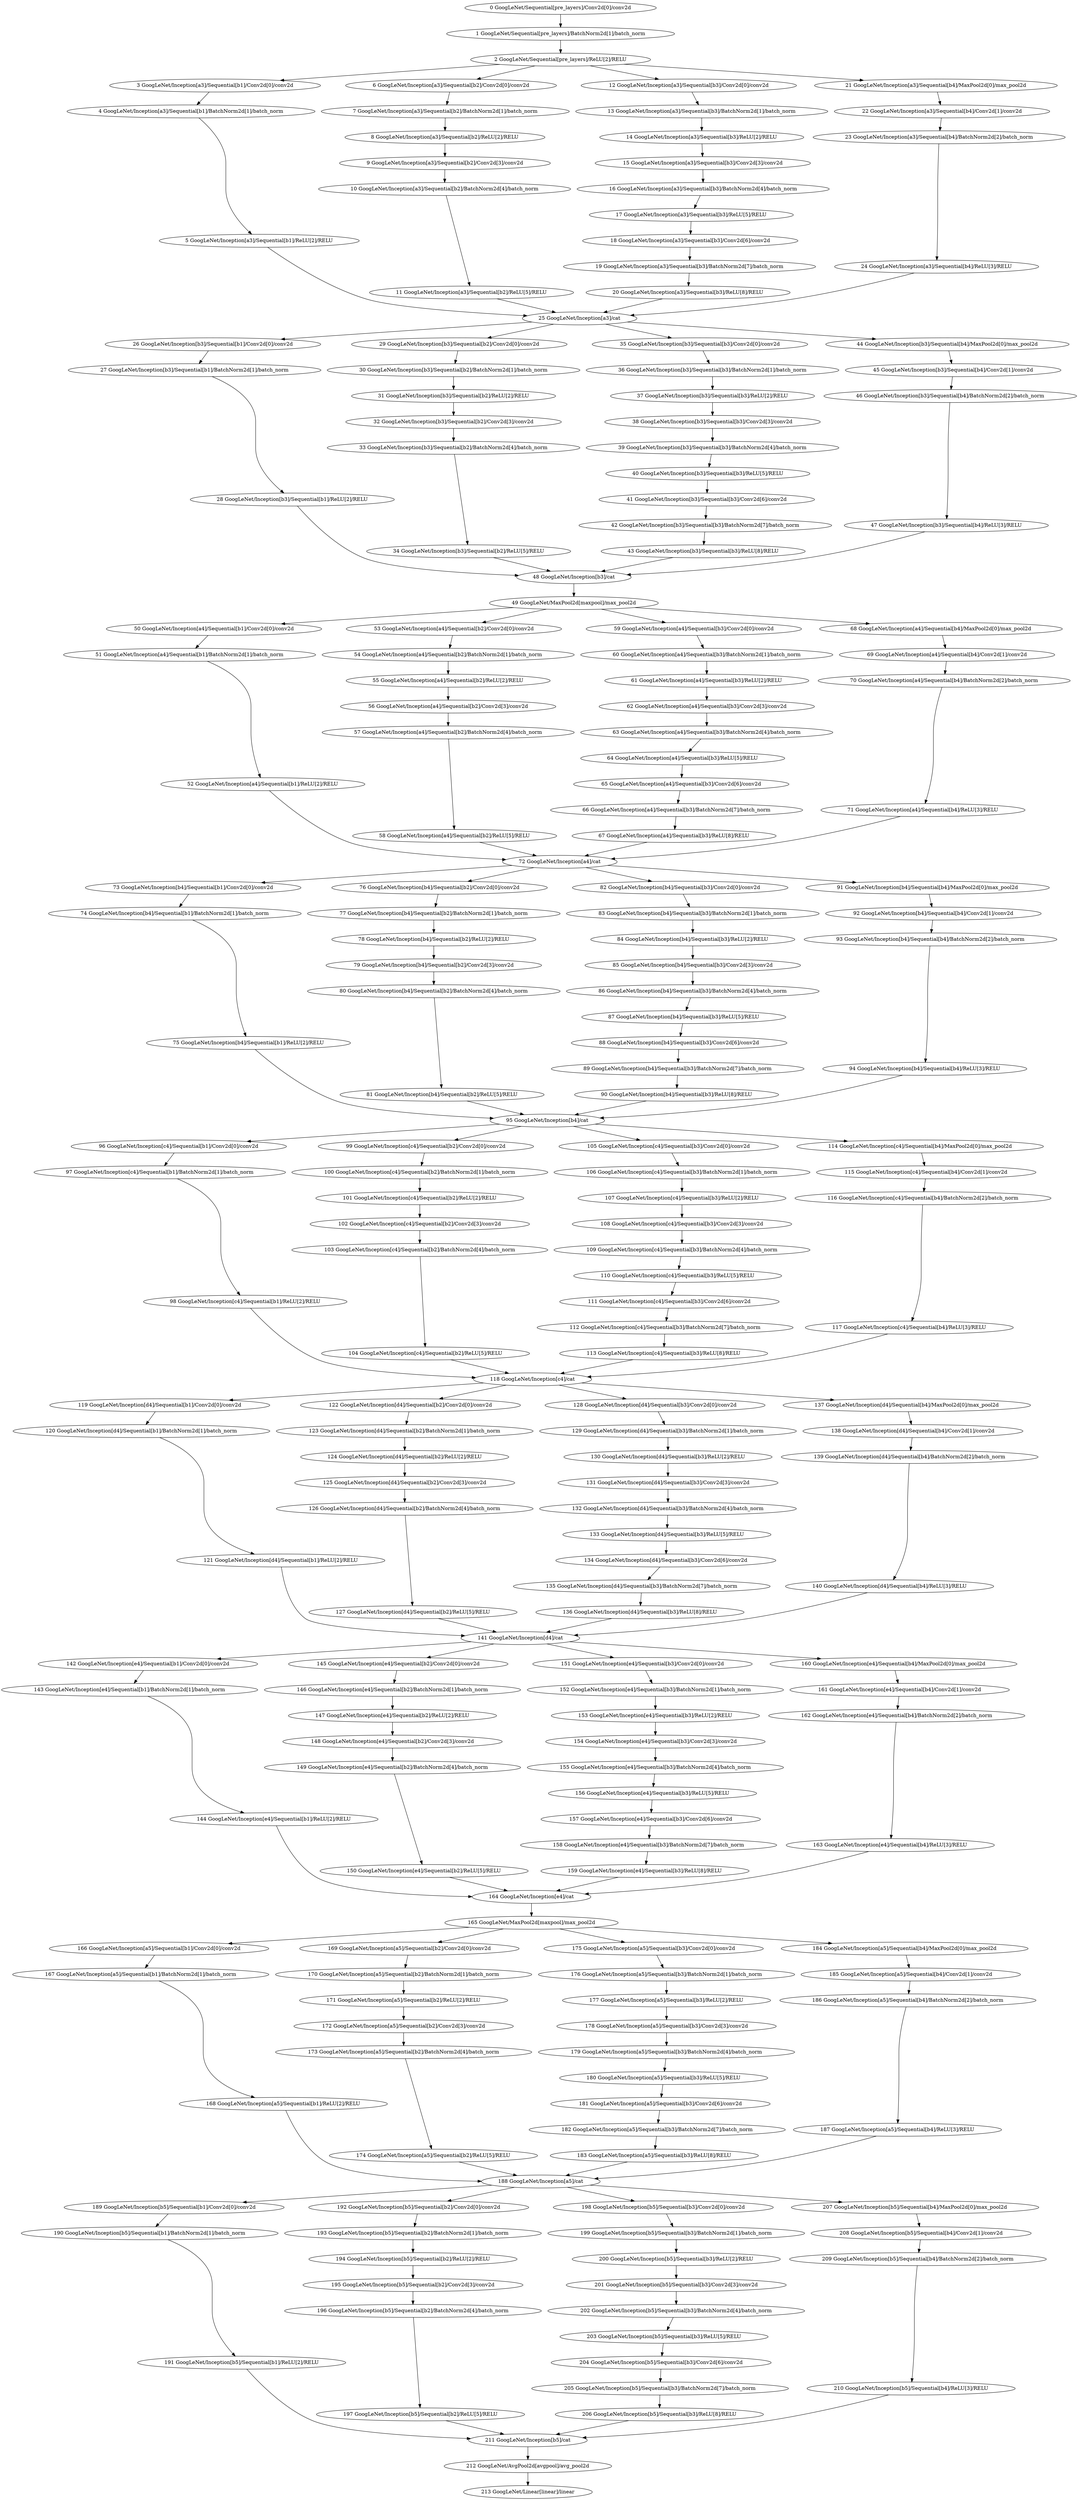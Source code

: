strict digraph  {
"0 GoogLeNet/Sequential[pre_layers]/Conv2d[0]/conv2d" [id=0, scope="GoogLeNet/Sequential[pre_layers]/Conv2d[0]", type=conv2d];
"1 GoogLeNet/Sequential[pre_layers]/BatchNorm2d[1]/batch_norm" [id=1, scope="GoogLeNet/Sequential[pre_layers]/BatchNorm2d[1]", type=batch_norm];
"2 GoogLeNet/Sequential[pre_layers]/ReLU[2]/RELU" [id=2, scope="GoogLeNet/Sequential[pre_layers]/ReLU[2]", type=RELU];
"3 GoogLeNet/Inception[a3]/Sequential[b1]/Conv2d[0]/conv2d" [id=3, scope="GoogLeNet/Inception[a3]/Sequential[b1]/Conv2d[0]", type=conv2d];
"4 GoogLeNet/Inception[a3]/Sequential[b1]/BatchNorm2d[1]/batch_norm" [id=4, scope="GoogLeNet/Inception[a3]/Sequential[b1]/BatchNorm2d[1]", type=batch_norm];
"5 GoogLeNet/Inception[a3]/Sequential[b1]/ReLU[2]/RELU" [id=5, scope="GoogLeNet/Inception[a3]/Sequential[b1]/ReLU[2]", type=RELU];
"6 GoogLeNet/Inception[a3]/Sequential[b2]/Conv2d[0]/conv2d" [id=6, scope="GoogLeNet/Inception[a3]/Sequential[b2]/Conv2d[0]", type=conv2d];
"7 GoogLeNet/Inception[a3]/Sequential[b2]/BatchNorm2d[1]/batch_norm" [id=7, scope="GoogLeNet/Inception[a3]/Sequential[b2]/BatchNorm2d[1]", type=batch_norm];
"8 GoogLeNet/Inception[a3]/Sequential[b2]/ReLU[2]/RELU" [id=8, scope="GoogLeNet/Inception[a3]/Sequential[b2]/ReLU[2]", type=RELU];
"9 GoogLeNet/Inception[a3]/Sequential[b2]/Conv2d[3]/conv2d" [id=9, scope="GoogLeNet/Inception[a3]/Sequential[b2]/Conv2d[3]", type=conv2d];
"10 GoogLeNet/Inception[a3]/Sequential[b2]/BatchNorm2d[4]/batch_norm" [id=10, scope="GoogLeNet/Inception[a3]/Sequential[b2]/BatchNorm2d[4]", type=batch_norm];
"11 GoogLeNet/Inception[a3]/Sequential[b2]/ReLU[5]/RELU" [id=11, scope="GoogLeNet/Inception[a3]/Sequential[b2]/ReLU[5]", type=RELU];
"12 GoogLeNet/Inception[a3]/Sequential[b3]/Conv2d[0]/conv2d" [id=12, scope="GoogLeNet/Inception[a3]/Sequential[b3]/Conv2d[0]", type=conv2d];
"13 GoogLeNet/Inception[a3]/Sequential[b3]/BatchNorm2d[1]/batch_norm" [id=13, scope="GoogLeNet/Inception[a3]/Sequential[b3]/BatchNorm2d[1]", type=batch_norm];
"14 GoogLeNet/Inception[a3]/Sequential[b3]/ReLU[2]/RELU" [id=14, scope="GoogLeNet/Inception[a3]/Sequential[b3]/ReLU[2]", type=RELU];
"15 GoogLeNet/Inception[a3]/Sequential[b3]/Conv2d[3]/conv2d" [id=15, scope="GoogLeNet/Inception[a3]/Sequential[b3]/Conv2d[3]", type=conv2d];
"16 GoogLeNet/Inception[a3]/Sequential[b3]/BatchNorm2d[4]/batch_norm" [id=16, scope="GoogLeNet/Inception[a3]/Sequential[b3]/BatchNorm2d[4]", type=batch_norm];
"17 GoogLeNet/Inception[a3]/Sequential[b3]/ReLU[5]/RELU" [id=17, scope="GoogLeNet/Inception[a3]/Sequential[b3]/ReLU[5]", type=RELU];
"18 GoogLeNet/Inception[a3]/Sequential[b3]/Conv2d[6]/conv2d" [id=18, scope="GoogLeNet/Inception[a3]/Sequential[b3]/Conv2d[6]", type=conv2d];
"19 GoogLeNet/Inception[a3]/Sequential[b3]/BatchNorm2d[7]/batch_norm" [id=19, scope="GoogLeNet/Inception[a3]/Sequential[b3]/BatchNorm2d[7]", type=batch_norm];
"20 GoogLeNet/Inception[a3]/Sequential[b3]/ReLU[8]/RELU" [id=20, scope="GoogLeNet/Inception[a3]/Sequential[b3]/ReLU[8]", type=RELU];
"21 GoogLeNet/Inception[a3]/Sequential[b4]/MaxPool2d[0]/max_pool2d" [id=21, scope="GoogLeNet/Inception[a3]/Sequential[b4]/MaxPool2d[0]", type=max_pool2d];
"22 GoogLeNet/Inception[a3]/Sequential[b4]/Conv2d[1]/conv2d" [id=22, scope="GoogLeNet/Inception[a3]/Sequential[b4]/Conv2d[1]", type=conv2d];
"23 GoogLeNet/Inception[a3]/Sequential[b4]/BatchNorm2d[2]/batch_norm" [id=23, scope="GoogLeNet/Inception[a3]/Sequential[b4]/BatchNorm2d[2]", type=batch_norm];
"24 GoogLeNet/Inception[a3]/Sequential[b4]/ReLU[3]/RELU" [id=24, scope="GoogLeNet/Inception[a3]/Sequential[b4]/ReLU[3]", type=RELU];
"25 GoogLeNet/Inception[a3]/cat" [id=25, scope="GoogLeNet/Inception[a3]", type=cat];
"26 GoogLeNet/Inception[b3]/Sequential[b1]/Conv2d[0]/conv2d" [id=26, scope="GoogLeNet/Inception[b3]/Sequential[b1]/Conv2d[0]", type=conv2d];
"27 GoogLeNet/Inception[b3]/Sequential[b1]/BatchNorm2d[1]/batch_norm" [id=27, scope="GoogLeNet/Inception[b3]/Sequential[b1]/BatchNorm2d[1]", type=batch_norm];
"28 GoogLeNet/Inception[b3]/Sequential[b1]/ReLU[2]/RELU" [id=28, scope="GoogLeNet/Inception[b3]/Sequential[b1]/ReLU[2]", type=RELU];
"29 GoogLeNet/Inception[b3]/Sequential[b2]/Conv2d[0]/conv2d" [id=29, scope="GoogLeNet/Inception[b3]/Sequential[b2]/Conv2d[0]", type=conv2d];
"30 GoogLeNet/Inception[b3]/Sequential[b2]/BatchNorm2d[1]/batch_norm" [id=30, scope="GoogLeNet/Inception[b3]/Sequential[b2]/BatchNorm2d[1]", type=batch_norm];
"31 GoogLeNet/Inception[b3]/Sequential[b2]/ReLU[2]/RELU" [id=31, scope="GoogLeNet/Inception[b3]/Sequential[b2]/ReLU[2]", type=RELU];
"32 GoogLeNet/Inception[b3]/Sequential[b2]/Conv2d[3]/conv2d" [id=32, scope="GoogLeNet/Inception[b3]/Sequential[b2]/Conv2d[3]", type=conv2d];
"33 GoogLeNet/Inception[b3]/Sequential[b2]/BatchNorm2d[4]/batch_norm" [id=33, scope="GoogLeNet/Inception[b3]/Sequential[b2]/BatchNorm2d[4]", type=batch_norm];
"34 GoogLeNet/Inception[b3]/Sequential[b2]/ReLU[5]/RELU" [id=34, scope="GoogLeNet/Inception[b3]/Sequential[b2]/ReLU[5]", type=RELU];
"35 GoogLeNet/Inception[b3]/Sequential[b3]/Conv2d[0]/conv2d" [id=35, scope="GoogLeNet/Inception[b3]/Sequential[b3]/Conv2d[0]", type=conv2d];
"36 GoogLeNet/Inception[b3]/Sequential[b3]/BatchNorm2d[1]/batch_norm" [id=36, scope="GoogLeNet/Inception[b3]/Sequential[b3]/BatchNorm2d[1]", type=batch_norm];
"37 GoogLeNet/Inception[b3]/Sequential[b3]/ReLU[2]/RELU" [id=37, scope="GoogLeNet/Inception[b3]/Sequential[b3]/ReLU[2]", type=RELU];
"38 GoogLeNet/Inception[b3]/Sequential[b3]/Conv2d[3]/conv2d" [id=38, scope="GoogLeNet/Inception[b3]/Sequential[b3]/Conv2d[3]", type=conv2d];
"39 GoogLeNet/Inception[b3]/Sequential[b3]/BatchNorm2d[4]/batch_norm" [id=39, scope="GoogLeNet/Inception[b3]/Sequential[b3]/BatchNorm2d[4]", type=batch_norm];
"40 GoogLeNet/Inception[b3]/Sequential[b3]/ReLU[5]/RELU" [id=40, scope="GoogLeNet/Inception[b3]/Sequential[b3]/ReLU[5]", type=RELU];
"41 GoogLeNet/Inception[b3]/Sequential[b3]/Conv2d[6]/conv2d" [id=41, scope="GoogLeNet/Inception[b3]/Sequential[b3]/Conv2d[6]", type=conv2d];
"42 GoogLeNet/Inception[b3]/Sequential[b3]/BatchNorm2d[7]/batch_norm" [id=42, scope="GoogLeNet/Inception[b3]/Sequential[b3]/BatchNorm2d[7]", type=batch_norm];
"43 GoogLeNet/Inception[b3]/Sequential[b3]/ReLU[8]/RELU" [id=43, scope="GoogLeNet/Inception[b3]/Sequential[b3]/ReLU[8]", type=RELU];
"44 GoogLeNet/Inception[b3]/Sequential[b4]/MaxPool2d[0]/max_pool2d" [id=44, scope="GoogLeNet/Inception[b3]/Sequential[b4]/MaxPool2d[0]", type=max_pool2d];
"45 GoogLeNet/Inception[b3]/Sequential[b4]/Conv2d[1]/conv2d" [id=45, scope="GoogLeNet/Inception[b3]/Sequential[b4]/Conv2d[1]", type=conv2d];
"46 GoogLeNet/Inception[b3]/Sequential[b4]/BatchNorm2d[2]/batch_norm" [id=46, scope="GoogLeNet/Inception[b3]/Sequential[b4]/BatchNorm2d[2]", type=batch_norm];
"47 GoogLeNet/Inception[b3]/Sequential[b4]/ReLU[3]/RELU" [id=47, scope="GoogLeNet/Inception[b3]/Sequential[b4]/ReLU[3]", type=RELU];
"48 GoogLeNet/Inception[b3]/cat" [id=48, scope="GoogLeNet/Inception[b3]", type=cat];
"49 GoogLeNet/MaxPool2d[maxpool]/max_pool2d" [id=49, scope="GoogLeNet/MaxPool2d[maxpool]", type=max_pool2d];
"50 GoogLeNet/Inception[a4]/Sequential[b1]/Conv2d[0]/conv2d" [id=50, scope="GoogLeNet/Inception[a4]/Sequential[b1]/Conv2d[0]", type=conv2d];
"51 GoogLeNet/Inception[a4]/Sequential[b1]/BatchNorm2d[1]/batch_norm" [id=51, scope="GoogLeNet/Inception[a4]/Sequential[b1]/BatchNorm2d[1]", type=batch_norm];
"52 GoogLeNet/Inception[a4]/Sequential[b1]/ReLU[2]/RELU" [id=52, scope="GoogLeNet/Inception[a4]/Sequential[b1]/ReLU[2]", type=RELU];
"53 GoogLeNet/Inception[a4]/Sequential[b2]/Conv2d[0]/conv2d" [id=53, scope="GoogLeNet/Inception[a4]/Sequential[b2]/Conv2d[0]", type=conv2d];
"54 GoogLeNet/Inception[a4]/Sequential[b2]/BatchNorm2d[1]/batch_norm" [id=54, scope="GoogLeNet/Inception[a4]/Sequential[b2]/BatchNorm2d[1]", type=batch_norm];
"55 GoogLeNet/Inception[a4]/Sequential[b2]/ReLU[2]/RELU" [id=55, scope="GoogLeNet/Inception[a4]/Sequential[b2]/ReLU[2]", type=RELU];
"56 GoogLeNet/Inception[a4]/Sequential[b2]/Conv2d[3]/conv2d" [id=56, scope="GoogLeNet/Inception[a4]/Sequential[b2]/Conv2d[3]", type=conv2d];
"57 GoogLeNet/Inception[a4]/Sequential[b2]/BatchNorm2d[4]/batch_norm" [id=57, scope="GoogLeNet/Inception[a4]/Sequential[b2]/BatchNorm2d[4]", type=batch_norm];
"58 GoogLeNet/Inception[a4]/Sequential[b2]/ReLU[5]/RELU" [id=58, scope="GoogLeNet/Inception[a4]/Sequential[b2]/ReLU[5]", type=RELU];
"59 GoogLeNet/Inception[a4]/Sequential[b3]/Conv2d[0]/conv2d" [id=59, scope="GoogLeNet/Inception[a4]/Sequential[b3]/Conv2d[0]", type=conv2d];
"60 GoogLeNet/Inception[a4]/Sequential[b3]/BatchNorm2d[1]/batch_norm" [id=60, scope="GoogLeNet/Inception[a4]/Sequential[b3]/BatchNorm2d[1]", type=batch_norm];
"61 GoogLeNet/Inception[a4]/Sequential[b3]/ReLU[2]/RELU" [id=61, scope="GoogLeNet/Inception[a4]/Sequential[b3]/ReLU[2]", type=RELU];
"62 GoogLeNet/Inception[a4]/Sequential[b3]/Conv2d[3]/conv2d" [id=62, scope="GoogLeNet/Inception[a4]/Sequential[b3]/Conv2d[3]", type=conv2d];
"63 GoogLeNet/Inception[a4]/Sequential[b3]/BatchNorm2d[4]/batch_norm" [id=63, scope="GoogLeNet/Inception[a4]/Sequential[b3]/BatchNorm2d[4]", type=batch_norm];
"64 GoogLeNet/Inception[a4]/Sequential[b3]/ReLU[5]/RELU" [id=64, scope="GoogLeNet/Inception[a4]/Sequential[b3]/ReLU[5]", type=RELU];
"65 GoogLeNet/Inception[a4]/Sequential[b3]/Conv2d[6]/conv2d" [id=65, scope="GoogLeNet/Inception[a4]/Sequential[b3]/Conv2d[6]", type=conv2d];
"66 GoogLeNet/Inception[a4]/Sequential[b3]/BatchNorm2d[7]/batch_norm" [id=66, scope="GoogLeNet/Inception[a4]/Sequential[b3]/BatchNorm2d[7]", type=batch_norm];
"67 GoogLeNet/Inception[a4]/Sequential[b3]/ReLU[8]/RELU" [id=67, scope="GoogLeNet/Inception[a4]/Sequential[b3]/ReLU[8]", type=RELU];
"68 GoogLeNet/Inception[a4]/Sequential[b4]/MaxPool2d[0]/max_pool2d" [id=68, scope="GoogLeNet/Inception[a4]/Sequential[b4]/MaxPool2d[0]", type=max_pool2d];
"69 GoogLeNet/Inception[a4]/Sequential[b4]/Conv2d[1]/conv2d" [id=69, scope="GoogLeNet/Inception[a4]/Sequential[b4]/Conv2d[1]", type=conv2d];
"70 GoogLeNet/Inception[a4]/Sequential[b4]/BatchNorm2d[2]/batch_norm" [id=70, scope="GoogLeNet/Inception[a4]/Sequential[b4]/BatchNorm2d[2]", type=batch_norm];
"71 GoogLeNet/Inception[a4]/Sequential[b4]/ReLU[3]/RELU" [id=71, scope="GoogLeNet/Inception[a4]/Sequential[b4]/ReLU[3]", type=RELU];
"72 GoogLeNet/Inception[a4]/cat" [id=72, scope="GoogLeNet/Inception[a4]", type=cat];
"73 GoogLeNet/Inception[b4]/Sequential[b1]/Conv2d[0]/conv2d" [id=73, scope="GoogLeNet/Inception[b4]/Sequential[b1]/Conv2d[0]", type=conv2d];
"74 GoogLeNet/Inception[b4]/Sequential[b1]/BatchNorm2d[1]/batch_norm" [id=74, scope="GoogLeNet/Inception[b4]/Sequential[b1]/BatchNorm2d[1]", type=batch_norm];
"75 GoogLeNet/Inception[b4]/Sequential[b1]/ReLU[2]/RELU" [id=75, scope="GoogLeNet/Inception[b4]/Sequential[b1]/ReLU[2]", type=RELU];
"76 GoogLeNet/Inception[b4]/Sequential[b2]/Conv2d[0]/conv2d" [id=76, scope="GoogLeNet/Inception[b4]/Sequential[b2]/Conv2d[0]", type=conv2d];
"77 GoogLeNet/Inception[b4]/Sequential[b2]/BatchNorm2d[1]/batch_norm" [id=77, scope="GoogLeNet/Inception[b4]/Sequential[b2]/BatchNorm2d[1]", type=batch_norm];
"78 GoogLeNet/Inception[b4]/Sequential[b2]/ReLU[2]/RELU" [id=78, scope="GoogLeNet/Inception[b4]/Sequential[b2]/ReLU[2]", type=RELU];
"79 GoogLeNet/Inception[b4]/Sequential[b2]/Conv2d[3]/conv2d" [id=79, scope="GoogLeNet/Inception[b4]/Sequential[b2]/Conv2d[3]", type=conv2d];
"80 GoogLeNet/Inception[b4]/Sequential[b2]/BatchNorm2d[4]/batch_norm" [id=80, scope="GoogLeNet/Inception[b4]/Sequential[b2]/BatchNorm2d[4]", type=batch_norm];
"81 GoogLeNet/Inception[b4]/Sequential[b2]/ReLU[5]/RELU" [id=81, scope="GoogLeNet/Inception[b4]/Sequential[b2]/ReLU[5]", type=RELU];
"82 GoogLeNet/Inception[b4]/Sequential[b3]/Conv2d[0]/conv2d" [id=82, scope="GoogLeNet/Inception[b4]/Sequential[b3]/Conv2d[0]", type=conv2d];
"83 GoogLeNet/Inception[b4]/Sequential[b3]/BatchNorm2d[1]/batch_norm" [id=83, scope="GoogLeNet/Inception[b4]/Sequential[b3]/BatchNorm2d[1]", type=batch_norm];
"84 GoogLeNet/Inception[b4]/Sequential[b3]/ReLU[2]/RELU" [id=84, scope="GoogLeNet/Inception[b4]/Sequential[b3]/ReLU[2]", type=RELU];
"85 GoogLeNet/Inception[b4]/Sequential[b3]/Conv2d[3]/conv2d" [id=85, scope="GoogLeNet/Inception[b4]/Sequential[b3]/Conv2d[3]", type=conv2d];
"86 GoogLeNet/Inception[b4]/Sequential[b3]/BatchNorm2d[4]/batch_norm" [id=86, scope="GoogLeNet/Inception[b4]/Sequential[b3]/BatchNorm2d[4]", type=batch_norm];
"87 GoogLeNet/Inception[b4]/Sequential[b3]/ReLU[5]/RELU" [id=87, scope="GoogLeNet/Inception[b4]/Sequential[b3]/ReLU[5]", type=RELU];
"88 GoogLeNet/Inception[b4]/Sequential[b3]/Conv2d[6]/conv2d" [id=88, scope="GoogLeNet/Inception[b4]/Sequential[b3]/Conv2d[6]", type=conv2d];
"89 GoogLeNet/Inception[b4]/Sequential[b3]/BatchNorm2d[7]/batch_norm" [id=89, scope="GoogLeNet/Inception[b4]/Sequential[b3]/BatchNorm2d[7]", type=batch_norm];
"90 GoogLeNet/Inception[b4]/Sequential[b3]/ReLU[8]/RELU" [id=90, scope="GoogLeNet/Inception[b4]/Sequential[b3]/ReLU[8]", type=RELU];
"91 GoogLeNet/Inception[b4]/Sequential[b4]/MaxPool2d[0]/max_pool2d" [id=91, scope="GoogLeNet/Inception[b4]/Sequential[b4]/MaxPool2d[0]", type=max_pool2d];
"92 GoogLeNet/Inception[b4]/Sequential[b4]/Conv2d[1]/conv2d" [id=92, scope="GoogLeNet/Inception[b4]/Sequential[b4]/Conv2d[1]", type=conv2d];
"93 GoogLeNet/Inception[b4]/Sequential[b4]/BatchNorm2d[2]/batch_norm" [id=93, scope="GoogLeNet/Inception[b4]/Sequential[b4]/BatchNorm2d[2]", type=batch_norm];
"94 GoogLeNet/Inception[b4]/Sequential[b4]/ReLU[3]/RELU" [id=94, scope="GoogLeNet/Inception[b4]/Sequential[b4]/ReLU[3]", type=RELU];
"95 GoogLeNet/Inception[b4]/cat" [id=95, scope="GoogLeNet/Inception[b4]", type=cat];
"96 GoogLeNet/Inception[c4]/Sequential[b1]/Conv2d[0]/conv2d" [id=96, scope="GoogLeNet/Inception[c4]/Sequential[b1]/Conv2d[0]", type=conv2d];
"97 GoogLeNet/Inception[c4]/Sequential[b1]/BatchNorm2d[1]/batch_norm" [id=97, scope="GoogLeNet/Inception[c4]/Sequential[b1]/BatchNorm2d[1]", type=batch_norm];
"98 GoogLeNet/Inception[c4]/Sequential[b1]/ReLU[2]/RELU" [id=98, scope="GoogLeNet/Inception[c4]/Sequential[b1]/ReLU[2]", type=RELU];
"99 GoogLeNet/Inception[c4]/Sequential[b2]/Conv2d[0]/conv2d" [id=99, scope="GoogLeNet/Inception[c4]/Sequential[b2]/Conv2d[0]", type=conv2d];
"100 GoogLeNet/Inception[c4]/Sequential[b2]/BatchNorm2d[1]/batch_norm" [id=100, scope="GoogLeNet/Inception[c4]/Sequential[b2]/BatchNorm2d[1]", type=batch_norm];
"101 GoogLeNet/Inception[c4]/Sequential[b2]/ReLU[2]/RELU" [id=101, scope="GoogLeNet/Inception[c4]/Sequential[b2]/ReLU[2]", type=RELU];
"102 GoogLeNet/Inception[c4]/Sequential[b2]/Conv2d[3]/conv2d" [id=102, scope="GoogLeNet/Inception[c4]/Sequential[b2]/Conv2d[3]", type=conv2d];
"103 GoogLeNet/Inception[c4]/Sequential[b2]/BatchNorm2d[4]/batch_norm" [id=103, scope="GoogLeNet/Inception[c4]/Sequential[b2]/BatchNorm2d[4]", type=batch_norm];
"104 GoogLeNet/Inception[c4]/Sequential[b2]/ReLU[5]/RELU" [id=104, scope="GoogLeNet/Inception[c4]/Sequential[b2]/ReLU[5]", type=RELU];
"105 GoogLeNet/Inception[c4]/Sequential[b3]/Conv2d[0]/conv2d" [id=105, scope="GoogLeNet/Inception[c4]/Sequential[b3]/Conv2d[0]", type=conv2d];
"106 GoogLeNet/Inception[c4]/Sequential[b3]/BatchNorm2d[1]/batch_norm" [id=106, scope="GoogLeNet/Inception[c4]/Sequential[b3]/BatchNorm2d[1]", type=batch_norm];
"107 GoogLeNet/Inception[c4]/Sequential[b3]/ReLU[2]/RELU" [id=107, scope="GoogLeNet/Inception[c4]/Sequential[b3]/ReLU[2]", type=RELU];
"108 GoogLeNet/Inception[c4]/Sequential[b3]/Conv2d[3]/conv2d" [id=108, scope="GoogLeNet/Inception[c4]/Sequential[b3]/Conv2d[3]", type=conv2d];
"109 GoogLeNet/Inception[c4]/Sequential[b3]/BatchNorm2d[4]/batch_norm" [id=109, scope="GoogLeNet/Inception[c4]/Sequential[b3]/BatchNorm2d[4]", type=batch_norm];
"110 GoogLeNet/Inception[c4]/Sequential[b3]/ReLU[5]/RELU" [id=110, scope="GoogLeNet/Inception[c4]/Sequential[b3]/ReLU[5]", type=RELU];
"111 GoogLeNet/Inception[c4]/Sequential[b3]/Conv2d[6]/conv2d" [id=111, scope="GoogLeNet/Inception[c4]/Sequential[b3]/Conv2d[6]", type=conv2d];
"112 GoogLeNet/Inception[c4]/Sequential[b3]/BatchNorm2d[7]/batch_norm" [id=112, scope="GoogLeNet/Inception[c4]/Sequential[b3]/BatchNorm2d[7]", type=batch_norm];
"113 GoogLeNet/Inception[c4]/Sequential[b3]/ReLU[8]/RELU" [id=113, scope="GoogLeNet/Inception[c4]/Sequential[b3]/ReLU[8]", type=RELU];
"114 GoogLeNet/Inception[c4]/Sequential[b4]/MaxPool2d[0]/max_pool2d" [id=114, scope="GoogLeNet/Inception[c4]/Sequential[b4]/MaxPool2d[0]", type=max_pool2d];
"115 GoogLeNet/Inception[c4]/Sequential[b4]/Conv2d[1]/conv2d" [id=115, scope="GoogLeNet/Inception[c4]/Sequential[b4]/Conv2d[1]", type=conv2d];
"116 GoogLeNet/Inception[c4]/Sequential[b4]/BatchNorm2d[2]/batch_norm" [id=116, scope="GoogLeNet/Inception[c4]/Sequential[b4]/BatchNorm2d[2]", type=batch_norm];
"117 GoogLeNet/Inception[c4]/Sequential[b4]/ReLU[3]/RELU" [id=117, scope="GoogLeNet/Inception[c4]/Sequential[b4]/ReLU[3]", type=RELU];
"118 GoogLeNet/Inception[c4]/cat" [id=118, scope="GoogLeNet/Inception[c4]", type=cat];
"119 GoogLeNet/Inception[d4]/Sequential[b1]/Conv2d[0]/conv2d" [id=119, scope="GoogLeNet/Inception[d4]/Sequential[b1]/Conv2d[0]", type=conv2d];
"120 GoogLeNet/Inception[d4]/Sequential[b1]/BatchNorm2d[1]/batch_norm" [id=120, scope="GoogLeNet/Inception[d4]/Sequential[b1]/BatchNorm2d[1]", type=batch_norm];
"121 GoogLeNet/Inception[d4]/Sequential[b1]/ReLU[2]/RELU" [id=121, scope="GoogLeNet/Inception[d4]/Sequential[b1]/ReLU[2]", type=RELU];
"122 GoogLeNet/Inception[d4]/Sequential[b2]/Conv2d[0]/conv2d" [id=122, scope="GoogLeNet/Inception[d4]/Sequential[b2]/Conv2d[0]", type=conv2d];
"123 GoogLeNet/Inception[d4]/Sequential[b2]/BatchNorm2d[1]/batch_norm" [id=123, scope="GoogLeNet/Inception[d4]/Sequential[b2]/BatchNorm2d[1]", type=batch_norm];
"124 GoogLeNet/Inception[d4]/Sequential[b2]/ReLU[2]/RELU" [id=124, scope="GoogLeNet/Inception[d4]/Sequential[b2]/ReLU[2]", type=RELU];
"125 GoogLeNet/Inception[d4]/Sequential[b2]/Conv2d[3]/conv2d" [id=125, scope="GoogLeNet/Inception[d4]/Sequential[b2]/Conv2d[3]", type=conv2d];
"126 GoogLeNet/Inception[d4]/Sequential[b2]/BatchNorm2d[4]/batch_norm" [id=126, scope="GoogLeNet/Inception[d4]/Sequential[b2]/BatchNorm2d[4]", type=batch_norm];
"127 GoogLeNet/Inception[d4]/Sequential[b2]/ReLU[5]/RELU" [id=127, scope="GoogLeNet/Inception[d4]/Sequential[b2]/ReLU[5]", type=RELU];
"128 GoogLeNet/Inception[d4]/Sequential[b3]/Conv2d[0]/conv2d" [id=128, scope="GoogLeNet/Inception[d4]/Sequential[b3]/Conv2d[0]", type=conv2d];
"129 GoogLeNet/Inception[d4]/Sequential[b3]/BatchNorm2d[1]/batch_norm" [id=129, scope="GoogLeNet/Inception[d4]/Sequential[b3]/BatchNorm2d[1]", type=batch_norm];
"130 GoogLeNet/Inception[d4]/Sequential[b3]/ReLU[2]/RELU" [id=130, scope="GoogLeNet/Inception[d4]/Sequential[b3]/ReLU[2]", type=RELU];
"131 GoogLeNet/Inception[d4]/Sequential[b3]/Conv2d[3]/conv2d" [id=131, scope="GoogLeNet/Inception[d4]/Sequential[b3]/Conv2d[3]", type=conv2d];
"132 GoogLeNet/Inception[d4]/Sequential[b3]/BatchNorm2d[4]/batch_norm" [id=132, scope="GoogLeNet/Inception[d4]/Sequential[b3]/BatchNorm2d[4]", type=batch_norm];
"133 GoogLeNet/Inception[d4]/Sequential[b3]/ReLU[5]/RELU" [id=133, scope="GoogLeNet/Inception[d4]/Sequential[b3]/ReLU[5]", type=RELU];
"134 GoogLeNet/Inception[d4]/Sequential[b3]/Conv2d[6]/conv2d" [id=134, scope="GoogLeNet/Inception[d4]/Sequential[b3]/Conv2d[6]", type=conv2d];
"135 GoogLeNet/Inception[d4]/Sequential[b3]/BatchNorm2d[7]/batch_norm" [id=135, scope="GoogLeNet/Inception[d4]/Sequential[b3]/BatchNorm2d[7]", type=batch_norm];
"136 GoogLeNet/Inception[d4]/Sequential[b3]/ReLU[8]/RELU" [id=136, scope="GoogLeNet/Inception[d4]/Sequential[b3]/ReLU[8]", type=RELU];
"137 GoogLeNet/Inception[d4]/Sequential[b4]/MaxPool2d[0]/max_pool2d" [id=137, scope="GoogLeNet/Inception[d4]/Sequential[b4]/MaxPool2d[0]", type=max_pool2d];
"138 GoogLeNet/Inception[d4]/Sequential[b4]/Conv2d[1]/conv2d" [id=138, scope="GoogLeNet/Inception[d4]/Sequential[b4]/Conv2d[1]", type=conv2d];
"139 GoogLeNet/Inception[d4]/Sequential[b4]/BatchNorm2d[2]/batch_norm" [id=139, scope="GoogLeNet/Inception[d4]/Sequential[b4]/BatchNorm2d[2]", type=batch_norm];
"140 GoogLeNet/Inception[d4]/Sequential[b4]/ReLU[3]/RELU" [id=140, scope="GoogLeNet/Inception[d4]/Sequential[b4]/ReLU[3]", type=RELU];
"141 GoogLeNet/Inception[d4]/cat" [id=141, scope="GoogLeNet/Inception[d4]", type=cat];
"142 GoogLeNet/Inception[e4]/Sequential[b1]/Conv2d[0]/conv2d" [id=142, scope="GoogLeNet/Inception[e4]/Sequential[b1]/Conv2d[0]", type=conv2d];
"143 GoogLeNet/Inception[e4]/Sequential[b1]/BatchNorm2d[1]/batch_norm" [id=143, scope="GoogLeNet/Inception[e4]/Sequential[b1]/BatchNorm2d[1]", type=batch_norm];
"144 GoogLeNet/Inception[e4]/Sequential[b1]/ReLU[2]/RELU" [id=144, scope="GoogLeNet/Inception[e4]/Sequential[b1]/ReLU[2]", type=RELU];
"145 GoogLeNet/Inception[e4]/Sequential[b2]/Conv2d[0]/conv2d" [id=145, scope="GoogLeNet/Inception[e4]/Sequential[b2]/Conv2d[0]", type=conv2d];
"146 GoogLeNet/Inception[e4]/Sequential[b2]/BatchNorm2d[1]/batch_norm" [id=146, scope="GoogLeNet/Inception[e4]/Sequential[b2]/BatchNorm2d[1]", type=batch_norm];
"147 GoogLeNet/Inception[e4]/Sequential[b2]/ReLU[2]/RELU" [id=147, scope="GoogLeNet/Inception[e4]/Sequential[b2]/ReLU[2]", type=RELU];
"148 GoogLeNet/Inception[e4]/Sequential[b2]/Conv2d[3]/conv2d" [id=148, scope="GoogLeNet/Inception[e4]/Sequential[b2]/Conv2d[3]", type=conv2d];
"149 GoogLeNet/Inception[e4]/Sequential[b2]/BatchNorm2d[4]/batch_norm" [id=149, scope="GoogLeNet/Inception[e4]/Sequential[b2]/BatchNorm2d[4]", type=batch_norm];
"150 GoogLeNet/Inception[e4]/Sequential[b2]/ReLU[5]/RELU" [id=150, scope="GoogLeNet/Inception[e4]/Sequential[b2]/ReLU[5]", type=RELU];
"151 GoogLeNet/Inception[e4]/Sequential[b3]/Conv2d[0]/conv2d" [id=151, scope="GoogLeNet/Inception[e4]/Sequential[b3]/Conv2d[0]", type=conv2d];
"152 GoogLeNet/Inception[e4]/Sequential[b3]/BatchNorm2d[1]/batch_norm" [id=152, scope="GoogLeNet/Inception[e4]/Sequential[b3]/BatchNorm2d[1]", type=batch_norm];
"153 GoogLeNet/Inception[e4]/Sequential[b3]/ReLU[2]/RELU" [id=153, scope="GoogLeNet/Inception[e4]/Sequential[b3]/ReLU[2]", type=RELU];
"154 GoogLeNet/Inception[e4]/Sequential[b3]/Conv2d[3]/conv2d" [id=154, scope="GoogLeNet/Inception[e4]/Sequential[b3]/Conv2d[3]", type=conv2d];
"155 GoogLeNet/Inception[e4]/Sequential[b3]/BatchNorm2d[4]/batch_norm" [id=155, scope="GoogLeNet/Inception[e4]/Sequential[b3]/BatchNorm2d[4]", type=batch_norm];
"156 GoogLeNet/Inception[e4]/Sequential[b3]/ReLU[5]/RELU" [id=156, scope="GoogLeNet/Inception[e4]/Sequential[b3]/ReLU[5]", type=RELU];
"157 GoogLeNet/Inception[e4]/Sequential[b3]/Conv2d[6]/conv2d" [id=157, scope="GoogLeNet/Inception[e4]/Sequential[b3]/Conv2d[6]", type=conv2d];
"158 GoogLeNet/Inception[e4]/Sequential[b3]/BatchNorm2d[7]/batch_norm" [id=158, scope="GoogLeNet/Inception[e4]/Sequential[b3]/BatchNorm2d[7]", type=batch_norm];
"159 GoogLeNet/Inception[e4]/Sequential[b3]/ReLU[8]/RELU" [id=159, scope="GoogLeNet/Inception[e4]/Sequential[b3]/ReLU[8]", type=RELU];
"160 GoogLeNet/Inception[e4]/Sequential[b4]/MaxPool2d[0]/max_pool2d" [id=160, scope="GoogLeNet/Inception[e4]/Sequential[b4]/MaxPool2d[0]", type=max_pool2d];
"161 GoogLeNet/Inception[e4]/Sequential[b4]/Conv2d[1]/conv2d" [id=161, scope="GoogLeNet/Inception[e4]/Sequential[b4]/Conv2d[1]", type=conv2d];
"162 GoogLeNet/Inception[e4]/Sequential[b4]/BatchNorm2d[2]/batch_norm" [id=162, scope="GoogLeNet/Inception[e4]/Sequential[b4]/BatchNorm2d[2]", type=batch_norm];
"163 GoogLeNet/Inception[e4]/Sequential[b4]/ReLU[3]/RELU" [id=163, scope="GoogLeNet/Inception[e4]/Sequential[b4]/ReLU[3]", type=RELU];
"164 GoogLeNet/Inception[e4]/cat" [id=164, scope="GoogLeNet/Inception[e4]", type=cat];
"165 GoogLeNet/MaxPool2d[maxpool]/max_pool2d" [id=165, scope="GoogLeNet/MaxPool2d[maxpool]", type=max_pool2d];
"166 GoogLeNet/Inception[a5]/Sequential[b1]/Conv2d[0]/conv2d" [id=166, scope="GoogLeNet/Inception[a5]/Sequential[b1]/Conv2d[0]", type=conv2d];
"167 GoogLeNet/Inception[a5]/Sequential[b1]/BatchNorm2d[1]/batch_norm" [id=167, scope="GoogLeNet/Inception[a5]/Sequential[b1]/BatchNorm2d[1]", type=batch_norm];
"168 GoogLeNet/Inception[a5]/Sequential[b1]/ReLU[2]/RELU" [id=168, scope="GoogLeNet/Inception[a5]/Sequential[b1]/ReLU[2]", type=RELU];
"169 GoogLeNet/Inception[a5]/Sequential[b2]/Conv2d[0]/conv2d" [id=169, scope="GoogLeNet/Inception[a5]/Sequential[b2]/Conv2d[0]", type=conv2d];
"170 GoogLeNet/Inception[a5]/Sequential[b2]/BatchNorm2d[1]/batch_norm" [id=170, scope="GoogLeNet/Inception[a5]/Sequential[b2]/BatchNorm2d[1]", type=batch_norm];
"171 GoogLeNet/Inception[a5]/Sequential[b2]/ReLU[2]/RELU" [id=171, scope="GoogLeNet/Inception[a5]/Sequential[b2]/ReLU[2]", type=RELU];
"172 GoogLeNet/Inception[a5]/Sequential[b2]/Conv2d[3]/conv2d" [id=172, scope="GoogLeNet/Inception[a5]/Sequential[b2]/Conv2d[3]", type=conv2d];
"173 GoogLeNet/Inception[a5]/Sequential[b2]/BatchNorm2d[4]/batch_norm" [id=173, scope="GoogLeNet/Inception[a5]/Sequential[b2]/BatchNorm2d[4]", type=batch_norm];
"174 GoogLeNet/Inception[a5]/Sequential[b2]/ReLU[5]/RELU" [id=174, scope="GoogLeNet/Inception[a5]/Sequential[b2]/ReLU[5]", type=RELU];
"175 GoogLeNet/Inception[a5]/Sequential[b3]/Conv2d[0]/conv2d" [id=175, scope="GoogLeNet/Inception[a5]/Sequential[b3]/Conv2d[0]", type=conv2d];
"176 GoogLeNet/Inception[a5]/Sequential[b3]/BatchNorm2d[1]/batch_norm" [id=176, scope="GoogLeNet/Inception[a5]/Sequential[b3]/BatchNorm2d[1]", type=batch_norm];
"177 GoogLeNet/Inception[a5]/Sequential[b3]/ReLU[2]/RELU" [id=177, scope="GoogLeNet/Inception[a5]/Sequential[b3]/ReLU[2]", type=RELU];
"178 GoogLeNet/Inception[a5]/Sequential[b3]/Conv2d[3]/conv2d" [id=178, scope="GoogLeNet/Inception[a5]/Sequential[b3]/Conv2d[3]", type=conv2d];
"179 GoogLeNet/Inception[a5]/Sequential[b3]/BatchNorm2d[4]/batch_norm" [id=179, scope="GoogLeNet/Inception[a5]/Sequential[b3]/BatchNorm2d[4]", type=batch_norm];
"180 GoogLeNet/Inception[a5]/Sequential[b3]/ReLU[5]/RELU" [id=180, scope="GoogLeNet/Inception[a5]/Sequential[b3]/ReLU[5]", type=RELU];
"181 GoogLeNet/Inception[a5]/Sequential[b3]/Conv2d[6]/conv2d" [id=181, scope="GoogLeNet/Inception[a5]/Sequential[b3]/Conv2d[6]", type=conv2d];
"182 GoogLeNet/Inception[a5]/Sequential[b3]/BatchNorm2d[7]/batch_norm" [id=182, scope="GoogLeNet/Inception[a5]/Sequential[b3]/BatchNorm2d[7]", type=batch_norm];
"183 GoogLeNet/Inception[a5]/Sequential[b3]/ReLU[8]/RELU" [id=183, scope="GoogLeNet/Inception[a5]/Sequential[b3]/ReLU[8]", type=RELU];
"184 GoogLeNet/Inception[a5]/Sequential[b4]/MaxPool2d[0]/max_pool2d" [id=184, scope="GoogLeNet/Inception[a5]/Sequential[b4]/MaxPool2d[0]", type=max_pool2d];
"185 GoogLeNet/Inception[a5]/Sequential[b4]/Conv2d[1]/conv2d" [id=185, scope="GoogLeNet/Inception[a5]/Sequential[b4]/Conv2d[1]", type=conv2d];
"186 GoogLeNet/Inception[a5]/Sequential[b4]/BatchNorm2d[2]/batch_norm" [id=186, scope="GoogLeNet/Inception[a5]/Sequential[b4]/BatchNorm2d[2]", type=batch_norm];
"187 GoogLeNet/Inception[a5]/Sequential[b4]/ReLU[3]/RELU" [id=187, scope="GoogLeNet/Inception[a5]/Sequential[b4]/ReLU[3]", type=RELU];
"188 GoogLeNet/Inception[a5]/cat" [id=188, scope="GoogLeNet/Inception[a5]", type=cat];
"189 GoogLeNet/Inception[b5]/Sequential[b1]/Conv2d[0]/conv2d" [id=189, scope="GoogLeNet/Inception[b5]/Sequential[b1]/Conv2d[0]", type=conv2d];
"190 GoogLeNet/Inception[b5]/Sequential[b1]/BatchNorm2d[1]/batch_norm" [id=190, scope="GoogLeNet/Inception[b5]/Sequential[b1]/BatchNorm2d[1]", type=batch_norm];
"191 GoogLeNet/Inception[b5]/Sequential[b1]/ReLU[2]/RELU" [id=191, scope="GoogLeNet/Inception[b5]/Sequential[b1]/ReLU[2]", type=RELU];
"192 GoogLeNet/Inception[b5]/Sequential[b2]/Conv2d[0]/conv2d" [id=192, scope="GoogLeNet/Inception[b5]/Sequential[b2]/Conv2d[0]", type=conv2d];
"193 GoogLeNet/Inception[b5]/Sequential[b2]/BatchNorm2d[1]/batch_norm" [id=193, scope="GoogLeNet/Inception[b5]/Sequential[b2]/BatchNorm2d[1]", type=batch_norm];
"194 GoogLeNet/Inception[b5]/Sequential[b2]/ReLU[2]/RELU" [id=194, scope="GoogLeNet/Inception[b5]/Sequential[b2]/ReLU[2]", type=RELU];
"195 GoogLeNet/Inception[b5]/Sequential[b2]/Conv2d[3]/conv2d" [id=195, scope="GoogLeNet/Inception[b5]/Sequential[b2]/Conv2d[3]", type=conv2d];
"196 GoogLeNet/Inception[b5]/Sequential[b2]/BatchNorm2d[4]/batch_norm" [id=196, scope="GoogLeNet/Inception[b5]/Sequential[b2]/BatchNorm2d[4]", type=batch_norm];
"197 GoogLeNet/Inception[b5]/Sequential[b2]/ReLU[5]/RELU" [id=197, scope="GoogLeNet/Inception[b5]/Sequential[b2]/ReLU[5]", type=RELU];
"198 GoogLeNet/Inception[b5]/Sequential[b3]/Conv2d[0]/conv2d" [id=198, scope="GoogLeNet/Inception[b5]/Sequential[b3]/Conv2d[0]", type=conv2d];
"199 GoogLeNet/Inception[b5]/Sequential[b3]/BatchNorm2d[1]/batch_norm" [id=199, scope="GoogLeNet/Inception[b5]/Sequential[b3]/BatchNorm2d[1]", type=batch_norm];
"200 GoogLeNet/Inception[b5]/Sequential[b3]/ReLU[2]/RELU" [id=200, scope="GoogLeNet/Inception[b5]/Sequential[b3]/ReLU[2]", type=RELU];
"201 GoogLeNet/Inception[b5]/Sequential[b3]/Conv2d[3]/conv2d" [id=201, scope="GoogLeNet/Inception[b5]/Sequential[b3]/Conv2d[3]", type=conv2d];
"202 GoogLeNet/Inception[b5]/Sequential[b3]/BatchNorm2d[4]/batch_norm" [id=202, scope="GoogLeNet/Inception[b5]/Sequential[b3]/BatchNorm2d[4]", type=batch_norm];
"203 GoogLeNet/Inception[b5]/Sequential[b3]/ReLU[5]/RELU" [id=203, scope="GoogLeNet/Inception[b5]/Sequential[b3]/ReLU[5]", type=RELU];
"204 GoogLeNet/Inception[b5]/Sequential[b3]/Conv2d[6]/conv2d" [id=204, scope="GoogLeNet/Inception[b5]/Sequential[b3]/Conv2d[6]", type=conv2d];
"205 GoogLeNet/Inception[b5]/Sequential[b3]/BatchNorm2d[7]/batch_norm" [id=205, scope="GoogLeNet/Inception[b5]/Sequential[b3]/BatchNorm2d[7]", type=batch_norm];
"206 GoogLeNet/Inception[b5]/Sequential[b3]/ReLU[8]/RELU" [id=206, scope="GoogLeNet/Inception[b5]/Sequential[b3]/ReLU[8]", type=RELU];
"207 GoogLeNet/Inception[b5]/Sequential[b4]/MaxPool2d[0]/max_pool2d" [id=207, scope="GoogLeNet/Inception[b5]/Sequential[b4]/MaxPool2d[0]", type=max_pool2d];
"208 GoogLeNet/Inception[b5]/Sequential[b4]/Conv2d[1]/conv2d" [id=208, scope="GoogLeNet/Inception[b5]/Sequential[b4]/Conv2d[1]", type=conv2d];
"209 GoogLeNet/Inception[b5]/Sequential[b4]/BatchNorm2d[2]/batch_norm" [id=209, scope="GoogLeNet/Inception[b5]/Sequential[b4]/BatchNorm2d[2]", type=batch_norm];
"210 GoogLeNet/Inception[b5]/Sequential[b4]/ReLU[3]/RELU" [id=210, scope="GoogLeNet/Inception[b5]/Sequential[b4]/ReLU[3]", type=RELU];
"211 GoogLeNet/Inception[b5]/cat" [id=211, scope="GoogLeNet/Inception[b5]", type=cat];
"212 GoogLeNet/AvgPool2d[avgpool]/avg_pool2d" [id=212, scope="GoogLeNet/AvgPool2d[avgpool]", type=avg_pool2d];
"213 GoogLeNet/Linear[linear]/linear" [id=213, scope="GoogLeNet/Linear[linear]", type=linear];
"0 GoogLeNet/Sequential[pre_layers]/Conv2d[0]/conv2d" -> "1 GoogLeNet/Sequential[pre_layers]/BatchNorm2d[1]/batch_norm";
"1 GoogLeNet/Sequential[pre_layers]/BatchNorm2d[1]/batch_norm" -> "2 GoogLeNet/Sequential[pre_layers]/ReLU[2]/RELU";
"2 GoogLeNet/Sequential[pre_layers]/ReLU[2]/RELU" -> "3 GoogLeNet/Inception[a3]/Sequential[b1]/Conv2d[0]/conv2d";
"2 GoogLeNet/Sequential[pre_layers]/ReLU[2]/RELU" -> "6 GoogLeNet/Inception[a3]/Sequential[b2]/Conv2d[0]/conv2d";
"3 GoogLeNet/Inception[a3]/Sequential[b1]/Conv2d[0]/conv2d" -> "4 GoogLeNet/Inception[a3]/Sequential[b1]/BatchNorm2d[1]/batch_norm";
"4 GoogLeNet/Inception[a3]/Sequential[b1]/BatchNorm2d[1]/batch_norm" -> "5 GoogLeNet/Inception[a3]/Sequential[b1]/ReLU[2]/RELU";
"6 GoogLeNet/Inception[a3]/Sequential[b2]/Conv2d[0]/conv2d" -> "7 GoogLeNet/Inception[a3]/Sequential[b2]/BatchNorm2d[1]/batch_norm";
"7 GoogLeNet/Inception[a3]/Sequential[b2]/BatchNorm2d[1]/batch_norm" -> "8 GoogLeNet/Inception[a3]/Sequential[b2]/ReLU[2]/RELU";
"8 GoogLeNet/Inception[a3]/Sequential[b2]/ReLU[2]/RELU" -> "9 GoogLeNet/Inception[a3]/Sequential[b2]/Conv2d[3]/conv2d";
"2 GoogLeNet/Sequential[pre_layers]/ReLU[2]/RELU" -> "12 GoogLeNet/Inception[a3]/Sequential[b3]/Conv2d[0]/conv2d";
"2 GoogLeNet/Sequential[pre_layers]/ReLU[2]/RELU" -> "21 GoogLeNet/Inception[a3]/Sequential[b4]/MaxPool2d[0]/max_pool2d";
"5 GoogLeNet/Inception[a3]/Sequential[b1]/ReLU[2]/RELU" -> "25 GoogLeNet/Inception[a3]/cat";
"9 GoogLeNet/Inception[a3]/Sequential[b2]/Conv2d[3]/conv2d" -> "10 GoogLeNet/Inception[a3]/Sequential[b2]/BatchNorm2d[4]/batch_norm";
"10 GoogLeNet/Inception[a3]/Sequential[b2]/BatchNorm2d[4]/batch_norm" -> "11 GoogLeNet/Inception[a3]/Sequential[b2]/ReLU[5]/RELU";
"11 GoogLeNet/Inception[a3]/Sequential[b2]/ReLU[5]/RELU" -> "25 GoogLeNet/Inception[a3]/cat";
"12 GoogLeNet/Inception[a3]/Sequential[b3]/Conv2d[0]/conv2d" -> "13 GoogLeNet/Inception[a3]/Sequential[b3]/BatchNorm2d[1]/batch_norm";
"13 GoogLeNet/Inception[a3]/Sequential[b3]/BatchNorm2d[1]/batch_norm" -> "14 GoogLeNet/Inception[a3]/Sequential[b3]/ReLU[2]/RELU";
"14 GoogLeNet/Inception[a3]/Sequential[b3]/ReLU[2]/RELU" -> "15 GoogLeNet/Inception[a3]/Sequential[b3]/Conv2d[3]/conv2d";
"15 GoogLeNet/Inception[a3]/Sequential[b3]/Conv2d[3]/conv2d" -> "16 GoogLeNet/Inception[a3]/Sequential[b3]/BatchNorm2d[4]/batch_norm";
"16 GoogLeNet/Inception[a3]/Sequential[b3]/BatchNorm2d[4]/batch_norm" -> "17 GoogLeNet/Inception[a3]/Sequential[b3]/ReLU[5]/RELU";
"17 GoogLeNet/Inception[a3]/Sequential[b3]/ReLU[5]/RELU" -> "18 GoogLeNet/Inception[a3]/Sequential[b3]/Conv2d[6]/conv2d";
"18 GoogLeNet/Inception[a3]/Sequential[b3]/Conv2d[6]/conv2d" -> "19 GoogLeNet/Inception[a3]/Sequential[b3]/BatchNorm2d[7]/batch_norm";
"19 GoogLeNet/Inception[a3]/Sequential[b3]/BatchNorm2d[7]/batch_norm" -> "20 GoogLeNet/Inception[a3]/Sequential[b3]/ReLU[8]/RELU";
"20 GoogLeNet/Inception[a3]/Sequential[b3]/ReLU[8]/RELU" -> "25 GoogLeNet/Inception[a3]/cat";
"21 GoogLeNet/Inception[a3]/Sequential[b4]/MaxPool2d[0]/max_pool2d" -> "22 GoogLeNet/Inception[a3]/Sequential[b4]/Conv2d[1]/conv2d";
"22 GoogLeNet/Inception[a3]/Sequential[b4]/Conv2d[1]/conv2d" -> "23 GoogLeNet/Inception[a3]/Sequential[b4]/BatchNorm2d[2]/batch_norm";
"23 GoogLeNet/Inception[a3]/Sequential[b4]/BatchNorm2d[2]/batch_norm" -> "24 GoogLeNet/Inception[a3]/Sequential[b4]/ReLU[3]/RELU";
"24 GoogLeNet/Inception[a3]/Sequential[b4]/ReLU[3]/RELU" -> "25 GoogLeNet/Inception[a3]/cat";
"25 GoogLeNet/Inception[a3]/cat" -> "26 GoogLeNet/Inception[b3]/Sequential[b1]/Conv2d[0]/conv2d";
"25 GoogLeNet/Inception[a3]/cat" -> "29 GoogLeNet/Inception[b3]/Sequential[b2]/Conv2d[0]/conv2d";
"25 GoogLeNet/Inception[a3]/cat" -> "35 GoogLeNet/Inception[b3]/Sequential[b3]/Conv2d[0]/conv2d";
"25 GoogLeNet/Inception[a3]/cat" -> "44 GoogLeNet/Inception[b3]/Sequential[b4]/MaxPool2d[0]/max_pool2d";
"26 GoogLeNet/Inception[b3]/Sequential[b1]/Conv2d[0]/conv2d" -> "27 GoogLeNet/Inception[b3]/Sequential[b1]/BatchNorm2d[1]/batch_norm";
"27 GoogLeNet/Inception[b3]/Sequential[b1]/BatchNorm2d[1]/batch_norm" -> "28 GoogLeNet/Inception[b3]/Sequential[b1]/ReLU[2]/RELU";
"28 GoogLeNet/Inception[b3]/Sequential[b1]/ReLU[2]/RELU" -> "48 GoogLeNet/Inception[b3]/cat";
"29 GoogLeNet/Inception[b3]/Sequential[b2]/Conv2d[0]/conv2d" -> "30 GoogLeNet/Inception[b3]/Sequential[b2]/BatchNorm2d[1]/batch_norm";
"30 GoogLeNet/Inception[b3]/Sequential[b2]/BatchNorm2d[1]/batch_norm" -> "31 GoogLeNet/Inception[b3]/Sequential[b2]/ReLU[2]/RELU";
"31 GoogLeNet/Inception[b3]/Sequential[b2]/ReLU[2]/RELU" -> "32 GoogLeNet/Inception[b3]/Sequential[b2]/Conv2d[3]/conv2d";
"32 GoogLeNet/Inception[b3]/Sequential[b2]/Conv2d[3]/conv2d" -> "33 GoogLeNet/Inception[b3]/Sequential[b2]/BatchNorm2d[4]/batch_norm";
"33 GoogLeNet/Inception[b3]/Sequential[b2]/BatchNorm2d[4]/batch_norm" -> "34 GoogLeNet/Inception[b3]/Sequential[b2]/ReLU[5]/RELU";
"34 GoogLeNet/Inception[b3]/Sequential[b2]/ReLU[5]/RELU" -> "48 GoogLeNet/Inception[b3]/cat";
"35 GoogLeNet/Inception[b3]/Sequential[b3]/Conv2d[0]/conv2d" -> "36 GoogLeNet/Inception[b3]/Sequential[b3]/BatchNorm2d[1]/batch_norm";
"36 GoogLeNet/Inception[b3]/Sequential[b3]/BatchNorm2d[1]/batch_norm" -> "37 GoogLeNet/Inception[b3]/Sequential[b3]/ReLU[2]/RELU";
"37 GoogLeNet/Inception[b3]/Sequential[b3]/ReLU[2]/RELU" -> "38 GoogLeNet/Inception[b3]/Sequential[b3]/Conv2d[3]/conv2d";
"38 GoogLeNet/Inception[b3]/Sequential[b3]/Conv2d[3]/conv2d" -> "39 GoogLeNet/Inception[b3]/Sequential[b3]/BatchNorm2d[4]/batch_norm";
"39 GoogLeNet/Inception[b3]/Sequential[b3]/BatchNorm2d[4]/batch_norm" -> "40 GoogLeNet/Inception[b3]/Sequential[b3]/ReLU[5]/RELU";
"40 GoogLeNet/Inception[b3]/Sequential[b3]/ReLU[5]/RELU" -> "41 GoogLeNet/Inception[b3]/Sequential[b3]/Conv2d[6]/conv2d";
"41 GoogLeNet/Inception[b3]/Sequential[b3]/Conv2d[6]/conv2d" -> "42 GoogLeNet/Inception[b3]/Sequential[b3]/BatchNorm2d[7]/batch_norm";
"42 GoogLeNet/Inception[b3]/Sequential[b3]/BatchNorm2d[7]/batch_norm" -> "43 GoogLeNet/Inception[b3]/Sequential[b3]/ReLU[8]/RELU";
"43 GoogLeNet/Inception[b3]/Sequential[b3]/ReLU[8]/RELU" -> "48 GoogLeNet/Inception[b3]/cat";
"44 GoogLeNet/Inception[b3]/Sequential[b4]/MaxPool2d[0]/max_pool2d" -> "45 GoogLeNet/Inception[b3]/Sequential[b4]/Conv2d[1]/conv2d";
"45 GoogLeNet/Inception[b3]/Sequential[b4]/Conv2d[1]/conv2d" -> "46 GoogLeNet/Inception[b3]/Sequential[b4]/BatchNorm2d[2]/batch_norm";
"46 GoogLeNet/Inception[b3]/Sequential[b4]/BatchNorm2d[2]/batch_norm" -> "47 GoogLeNet/Inception[b3]/Sequential[b4]/ReLU[3]/RELU";
"47 GoogLeNet/Inception[b3]/Sequential[b4]/ReLU[3]/RELU" -> "48 GoogLeNet/Inception[b3]/cat";
"48 GoogLeNet/Inception[b3]/cat" -> "49 GoogLeNet/MaxPool2d[maxpool]/max_pool2d";
"49 GoogLeNet/MaxPool2d[maxpool]/max_pool2d" -> "50 GoogLeNet/Inception[a4]/Sequential[b1]/Conv2d[0]/conv2d";
"49 GoogLeNet/MaxPool2d[maxpool]/max_pool2d" -> "53 GoogLeNet/Inception[a4]/Sequential[b2]/Conv2d[0]/conv2d";
"49 GoogLeNet/MaxPool2d[maxpool]/max_pool2d" -> "59 GoogLeNet/Inception[a4]/Sequential[b3]/Conv2d[0]/conv2d";
"49 GoogLeNet/MaxPool2d[maxpool]/max_pool2d" -> "68 GoogLeNet/Inception[a4]/Sequential[b4]/MaxPool2d[0]/max_pool2d";
"50 GoogLeNet/Inception[a4]/Sequential[b1]/Conv2d[0]/conv2d" -> "51 GoogLeNet/Inception[a4]/Sequential[b1]/BatchNorm2d[1]/batch_norm";
"51 GoogLeNet/Inception[a4]/Sequential[b1]/BatchNorm2d[1]/batch_norm" -> "52 GoogLeNet/Inception[a4]/Sequential[b1]/ReLU[2]/RELU";
"52 GoogLeNet/Inception[a4]/Sequential[b1]/ReLU[2]/RELU" -> "72 GoogLeNet/Inception[a4]/cat";
"53 GoogLeNet/Inception[a4]/Sequential[b2]/Conv2d[0]/conv2d" -> "54 GoogLeNet/Inception[a4]/Sequential[b2]/BatchNorm2d[1]/batch_norm";
"54 GoogLeNet/Inception[a4]/Sequential[b2]/BatchNorm2d[1]/batch_norm" -> "55 GoogLeNet/Inception[a4]/Sequential[b2]/ReLU[2]/RELU";
"55 GoogLeNet/Inception[a4]/Sequential[b2]/ReLU[2]/RELU" -> "56 GoogLeNet/Inception[a4]/Sequential[b2]/Conv2d[3]/conv2d";
"56 GoogLeNet/Inception[a4]/Sequential[b2]/Conv2d[3]/conv2d" -> "57 GoogLeNet/Inception[a4]/Sequential[b2]/BatchNorm2d[4]/batch_norm";
"57 GoogLeNet/Inception[a4]/Sequential[b2]/BatchNorm2d[4]/batch_norm" -> "58 GoogLeNet/Inception[a4]/Sequential[b2]/ReLU[5]/RELU";
"58 GoogLeNet/Inception[a4]/Sequential[b2]/ReLU[5]/RELU" -> "72 GoogLeNet/Inception[a4]/cat";
"59 GoogLeNet/Inception[a4]/Sequential[b3]/Conv2d[0]/conv2d" -> "60 GoogLeNet/Inception[a4]/Sequential[b3]/BatchNorm2d[1]/batch_norm";
"60 GoogLeNet/Inception[a4]/Sequential[b3]/BatchNorm2d[1]/batch_norm" -> "61 GoogLeNet/Inception[a4]/Sequential[b3]/ReLU[2]/RELU";
"61 GoogLeNet/Inception[a4]/Sequential[b3]/ReLU[2]/RELU" -> "62 GoogLeNet/Inception[a4]/Sequential[b3]/Conv2d[3]/conv2d";
"62 GoogLeNet/Inception[a4]/Sequential[b3]/Conv2d[3]/conv2d" -> "63 GoogLeNet/Inception[a4]/Sequential[b3]/BatchNorm2d[4]/batch_norm";
"63 GoogLeNet/Inception[a4]/Sequential[b3]/BatchNorm2d[4]/batch_norm" -> "64 GoogLeNet/Inception[a4]/Sequential[b3]/ReLU[5]/RELU";
"64 GoogLeNet/Inception[a4]/Sequential[b3]/ReLU[5]/RELU" -> "65 GoogLeNet/Inception[a4]/Sequential[b3]/Conv2d[6]/conv2d";
"65 GoogLeNet/Inception[a4]/Sequential[b3]/Conv2d[6]/conv2d" -> "66 GoogLeNet/Inception[a4]/Sequential[b3]/BatchNorm2d[7]/batch_norm";
"66 GoogLeNet/Inception[a4]/Sequential[b3]/BatchNorm2d[7]/batch_norm" -> "67 GoogLeNet/Inception[a4]/Sequential[b3]/ReLU[8]/RELU";
"67 GoogLeNet/Inception[a4]/Sequential[b3]/ReLU[8]/RELU" -> "72 GoogLeNet/Inception[a4]/cat";
"68 GoogLeNet/Inception[a4]/Sequential[b4]/MaxPool2d[0]/max_pool2d" -> "69 GoogLeNet/Inception[a4]/Sequential[b4]/Conv2d[1]/conv2d";
"69 GoogLeNet/Inception[a4]/Sequential[b4]/Conv2d[1]/conv2d" -> "70 GoogLeNet/Inception[a4]/Sequential[b4]/BatchNorm2d[2]/batch_norm";
"70 GoogLeNet/Inception[a4]/Sequential[b4]/BatchNorm2d[2]/batch_norm" -> "71 GoogLeNet/Inception[a4]/Sequential[b4]/ReLU[3]/RELU";
"71 GoogLeNet/Inception[a4]/Sequential[b4]/ReLU[3]/RELU" -> "72 GoogLeNet/Inception[a4]/cat";
"72 GoogLeNet/Inception[a4]/cat" -> "73 GoogLeNet/Inception[b4]/Sequential[b1]/Conv2d[0]/conv2d";
"72 GoogLeNet/Inception[a4]/cat" -> "76 GoogLeNet/Inception[b4]/Sequential[b2]/Conv2d[0]/conv2d";
"72 GoogLeNet/Inception[a4]/cat" -> "82 GoogLeNet/Inception[b4]/Sequential[b3]/Conv2d[0]/conv2d";
"72 GoogLeNet/Inception[a4]/cat" -> "91 GoogLeNet/Inception[b4]/Sequential[b4]/MaxPool2d[0]/max_pool2d";
"73 GoogLeNet/Inception[b4]/Sequential[b1]/Conv2d[0]/conv2d" -> "74 GoogLeNet/Inception[b4]/Sequential[b1]/BatchNorm2d[1]/batch_norm";
"74 GoogLeNet/Inception[b4]/Sequential[b1]/BatchNorm2d[1]/batch_norm" -> "75 GoogLeNet/Inception[b4]/Sequential[b1]/ReLU[2]/RELU";
"75 GoogLeNet/Inception[b4]/Sequential[b1]/ReLU[2]/RELU" -> "95 GoogLeNet/Inception[b4]/cat";
"76 GoogLeNet/Inception[b4]/Sequential[b2]/Conv2d[0]/conv2d" -> "77 GoogLeNet/Inception[b4]/Sequential[b2]/BatchNorm2d[1]/batch_norm";
"77 GoogLeNet/Inception[b4]/Sequential[b2]/BatchNorm2d[1]/batch_norm" -> "78 GoogLeNet/Inception[b4]/Sequential[b2]/ReLU[2]/RELU";
"78 GoogLeNet/Inception[b4]/Sequential[b2]/ReLU[2]/RELU" -> "79 GoogLeNet/Inception[b4]/Sequential[b2]/Conv2d[3]/conv2d";
"79 GoogLeNet/Inception[b4]/Sequential[b2]/Conv2d[3]/conv2d" -> "80 GoogLeNet/Inception[b4]/Sequential[b2]/BatchNorm2d[4]/batch_norm";
"80 GoogLeNet/Inception[b4]/Sequential[b2]/BatchNorm2d[4]/batch_norm" -> "81 GoogLeNet/Inception[b4]/Sequential[b2]/ReLU[5]/RELU";
"81 GoogLeNet/Inception[b4]/Sequential[b2]/ReLU[5]/RELU" -> "95 GoogLeNet/Inception[b4]/cat";
"82 GoogLeNet/Inception[b4]/Sequential[b3]/Conv2d[0]/conv2d" -> "83 GoogLeNet/Inception[b4]/Sequential[b3]/BatchNorm2d[1]/batch_norm";
"83 GoogLeNet/Inception[b4]/Sequential[b3]/BatchNorm2d[1]/batch_norm" -> "84 GoogLeNet/Inception[b4]/Sequential[b3]/ReLU[2]/RELU";
"84 GoogLeNet/Inception[b4]/Sequential[b3]/ReLU[2]/RELU" -> "85 GoogLeNet/Inception[b4]/Sequential[b3]/Conv2d[3]/conv2d";
"85 GoogLeNet/Inception[b4]/Sequential[b3]/Conv2d[3]/conv2d" -> "86 GoogLeNet/Inception[b4]/Sequential[b3]/BatchNorm2d[4]/batch_norm";
"86 GoogLeNet/Inception[b4]/Sequential[b3]/BatchNorm2d[4]/batch_norm" -> "87 GoogLeNet/Inception[b4]/Sequential[b3]/ReLU[5]/RELU";
"87 GoogLeNet/Inception[b4]/Sequential[b3]/ReLU[5]/RELU" -> "88 GoogLeNet/Inception[b4]/Sequential[b3]/Conv2d[6]/conv2d";
"88 GoogLeNet/Inception[b4]/Sequential[b3]/Conv2d[6]/conv2d" -> "89 GoogLeNet/Inception[b4]/Sequential[b3]/BatchNorm2d[7]/batch_norm";
"89 GoogLeNet/Inception[b4]/Sequential[b3]/BatchNorm2d[7]/batch_norm" -> "90 GoogLeNet/Inception[b4]/Sequential[b3]/ReLU[8]/RELU";
"90 GoogLeNet/Inception[b4]/Sequential[b3]/ReLU[8]/RELU" -> "95 GoogLeNet/Inception[b4]/cat";
"91 GoogLeNet/Inception[b4]/Sequential[b4]/MaxPool2d[0]/max_pool2d" -> "92 GoogLeNet/Inception[b4]/Sequential[b4]/Conv2d[1]/conv2d";
"92 GoogLeNet/Inception[b4]/Sequential[b4]/Conv2d[1]/conv2d" -> "93 GoogLeNet/Inception[b4]/Sequential[b4]/BatchNorm2d[2]/batch_norm";
"93 GoogLeNet/Inception[b4]/Sequential[b4]/BatchNorm2d[2]/batch_norm" -> "94 GoogLeNet/Inception[b4]/Sequential[b4]/ReLU[3]/RELU";
"94 GoogLeNet/Inception[b4]/Sequential[b4]/ReLU[3]/RELU" -> "95 GoogLeNet/Inception[b4]/cat";
"95 GoogLeNet/Inception[b4]/cat" -> "96 GoogLeNet/Inception[c4]/Sequential[b1]/Conv2d[0]/conv2d";
"95 GoogLeNet/Inception[b4]/cat" -> "99 GoogLeNet/Inception[c4]/Sequential[b2]/Conv2d[0]/conv2d";
"96 GoogLeNet/Inception[c4]/Sequential[b1]/Conv2d[0]/conv2d" -> "97 GoogLeNet/Inception[c4]/Sequential[b1]/BatchNorm2d[1]/batch_norm";
"97 GoogLeNet/Inception[c4]/Sequential[b1]/BatchNorm2d[1]/batch_norm" -> "98 GoogLeNet/Inception[c4]/Sequential[b1]/ReLU[2]/RELU";
"95 GoogLeNet/Inception[b4]/cat" -> "105 GoogLeNet/Inception[c4]/Sequential[b3]/Conv2d[0]/conv2d";
"95 GoogLeNet/Inception[b4]/cat" -> "114 GoogLeNet/Inception[c4]/Sequential[b4]/MaxPool2d[0]/max_pool2d";
"98 GoogLeNet/Inception[c4]/Sequential[b1]/ReLU[2]/RELU" -> "118 GoogLeNet/Inception[c4]/cat";
"99 GoogLeNet/Inception[c4]/Sequential[b2]/Conv2d[0]/conv2d" -> "100 GoogLeNet/Inception[c4]/Sequential[b2]/BatchNorm2d[1]/batch_norm";
"100 GoogLeNet/Inception[c4]/Sequential[b2]/BatchNorm2d[1]/batch_norm" -> "101 GoogLeNet/Inception[c4]/Sequential[b2]/ReLU[2]/RELU";
"101 GoogLeNet/Inception[c4]/Sequential[b2]/ReLU[2]/RELU" -> "102 GoogLeNet/Inception[c4]/Sequential[b2]/Conv2d[3]/conv2d";
"102 GoogLeNet/Inception[c4]/Sequential[b2]/Conv2d[3]/conv2d" -> "103 GoogLeNet/Inception[c4]/Sequential[b2]/BatchNorm2d[4]/batch_norm";
"103 GoogLeNet/Inception[c4]/Sequential[b2]/BatchNorm2d[4]/batch_norm" -> "104 GoogLeNet/Inception[c4]/Sequential[b2]/ReLU[5]/RELU";
"104 GoogLeNet/Inception[c4]/Sequential[b2]/ReLU[5]/RELU" -> "118 GoogLeNet/Inception[c4]/cat";
"105 GoogLeNet/Inception[c4]/Sequential[b3]/Conv2d[0]/conv2d" -> "106 GoogLeNet/Inception[c4]/Sequential[b3]/BatchNorm2d[1]/batch_norm";
"106 GoogLeNet/Inception[c4]/Sequential[b3]/BatchNorm2d[1]/batch_norm" -> "107 GoogLeNet/Inception[c4]/Sequential[b3]/ReLU[2]/RELU";
"107 GoogLeNet/Inception[c4]/Sequential[b3]/ReLU[2]/RELU" -> "108 GoogLeNet/Inception[c4]/Sequential[b3]/Conv2d[3]/conv2d";
"108 GoogLeNet/Inception[c4]/Sequential[b3]/Conv2d[3]/conv2d" -> "109 GoogLeNet/Inception[c4]/Sequential[b3]/BatchNorm2d[4]/batch_norm";
"109 GoogLeNet/Inception[c4]/Sequential[b3]/BatchNorm2d[4]/batch_norm" -> "110 GoogLeNet/Inception[c4]/Sequential[b3]/ReLU[5]/RELU";
"110 GoogLeNet/Inception[c4]/Sequential[b3]/ReLU[5]/RELU" -> "111 GoogLeNet/Inception[c4]/Sequential[b3]/Conv2d[6]/conv2d";
"111 GoogLeNet/Inception[c4]/Sequential[b3]/Conv2d[6]/conv2d" -> "112 GoogLeNet/Inception[c4]/Sequential[b3]/BatchNorm2d[7]/batch_norm";
"112 GoogLeNet/Inception[c4]/Sequential[b3]/BatchNorm2d[7]/batch_norm" -> "113 GoogLeNet/Inception[c4]/Sequential[b3]/ReLU[8]/RELU";
"113 GoogLeNet/Inception[c4]/Sequential[b3]/ReLU[8]/RELU" -> "118 GoogLeNet/Inception[c4]/cat";
"114 GoogLeNet/Inception[c4]/Sequential[b4]/MaxPool2d[0]/max_pool2d" -> "115 GoogLeNet/Inception[c4]/Sequential[b4]/Conv2d[1]/conv2d";
"115 GoogLeNet/Inception[c4]/Sequential[b4]/Conv2d[1]/conv2d" -> "116 GoogLeNet/Inception[c4]/Sequential[b4]/BatchNorm2d[2]/batch_norm";
"116 GoogLeNet/Inception[c4]/Sequential[b4]/BatchNorm2d[2]/batch_norm" -> "117 GoogLeNet/Inception[c4]/Sequential[b4]/ReLU[3]/RELU";
"117 GoogLeNet/Inception[c4]/Sequential[b4]/ReLU[3]/RELU" -> "118 GoogLeNet/Inception[c4]/cat";
"118 GoogLeNet/Inception[c4]/cat" -> "119 GoogLeNet/Inception[d4]/Sequential[b1]/Conv2d[0]/conv2d";
"118 GoogLeNet/Inception[c4]/cat" -> "122 GoogLeNet/Inception[d4]/Sequential[b2]/Conv2d[0]/conv2d";
"118 GoogLeNet/Inception[c4]/cat" -> "128 GoogLeNet/Inception[d4]/Sequential[b3]/Conv2d[0]/conv2d";
"118 GoogLeNet/Inception[c4]/cat" -> "137 GoogLeNet/Inception[d4]/Sequential[b4]/MaxPool2d[0]/max_pool2d";
"119 GoogLeNet/Inception[d4]/Sequential[b1]/Conv2d[0]/conv2d" -> "120 GoogLeNet/Inception[d4]/Sequential[b1]/BatchNorm2d[1]/batch_norm";
"120 GoogLeNet/Inception[d4]/Sequential[b1]/BatchNorm2d[1]/batch_norm" -> "121 GoogLeNet/Inception[d4]/Sequential[b1]/ReLU[2]/RELU";
"121 GoogLeNet/Inception[d4]/Sequential[b1]/ReLU[2]/RELU" -> "141 GoogLeNet/Inception[d4]/cat";
"122 GoogLeNet/Inception[d4]/Sequential[b2]/Conv2d[0]/conv2d" -> "123 GoogLeNet/Inception[d4]/Sequential[b2]/BatchNorm2d[1]/batch_norm";
"123 GoogLeNet/Inception[d4]/Sequential[b2]/BatchNorm2d[1]/batch_norm" -> "124 GoogLeNet/Inception[d4]/Sequential[b2]/ReLU[2]/RELU";
"124 GoogLeNet/Inception[d4]/Sequential[b2]/ReLU[2]/RELU" -> "125 GoogLeNet/Inception[d4]/Sequential[b2]/Conv2d[3]/conv2d";
"125 GoogLeNet/Inception[d4]/Sequential[b2]/Conv2d[3]/conv2d" -> "126 GoogLeNet/Inception[d4]/Sequential[b2]/BatchNorm2d[4]/batch_norm";
"126 GoogLeNet/Inception[d4]/Sequential[b2]/BatchNorm2d[4]/batch_norm" -> "127 GoogLeNet/Inception[d4]/Sequential[b2]/ReLU[5]/RELU";
"127 GoogLeNet/Inception[d4]/Sequential[b2]/ReLU[5]/RELU" -> "141 GoogLeNet/Inception[d4]/cat";
"128 GoogLeNet/Inception[d4]/Sequential[b3]/Conv2d[0]/conv2d" -> "129 GoogLeNet/Inception[d4]/Sequential[b3]/BatchNorm2d[1]/batch_norm";
"129 GoogLeNet/Inception[d4]/Sequential[b3]/BatchNorm2d[1]/batch_norm" -> "130 GoogLeNet/Inception[d4]/Sequential[b3]/ReLU[2]/RELU";
"130 GoogLeNet/Inception[d4]/Sequential[b3]/ReLU[2]/RELU" -> "131 GoogLeNet/Inception[d4]/Sequential[b3]/Conv2d[3]/conv2d";
"131 GoogLeNet/Inception[d4]/Sequential[b3]/Conv2d[3]/conv2d" -> "132 GoogLeNet/Inception[d4]/Sequential[b3]/BatchNorm2d[4]/batch_norm";
"132 GoogLeNet/Inception[d4]/Sequential[b3]/BatchNorm2d[4]/batch_norm" -> "133 GoogLeNet/Inception[d4]/Sequential[b3]/ReLU[5]/RELU";
"133 GoogLeNet/Inception[d4]/Sequential[b3]/ReLU[5]/RELU" -> "134 GoogLeNet/Inception[d4]/Sequential[b3]/Conv2d[6]/conv2d";
"134 GoogLeNet/Inception[d4]/Sequential[b3]/Conv2d[6]/conv2d" -> "135 GoogLeNet/Inception[d4]/Sequential[b3]/BatchNorm2d[7]/batch_norm";
"135 GoogLeNet/Inception[d4]/Sequential[b3]/BatchNorm2d[7]/batch_norm" -> "136 GoogLeNet/Inception[d4]/Sequential[b3]/ReLU[8]/RELU";
"136 GoogLeNet/Inception[d4]/Sequential[b3]/ReLU[8]/RELU" -> "141 GoogLeNet/Inception[d4]/cat";
"137 GoogLeNet/Inception[d4]/Sequential[b4]/MaxPool2d[0]/max_pool2d" -> "138 GoogLeNet/Inception[d4]/Sequential[b4]/Conv2d[1]/conv2d";
"138 GoogLeNet/Inception[d4]/Sequential[b4]/Conv2d[1]/conv2d" -> "139 GoogLeNet/Inception[d4]/Sequential[b4]/BatchNorm2d[2]/batch_norm";
"139 GoogLeNet/Inception[d4]/Sequential[b4]/BatchNorm2d[2]/batch_norm" -> "140 GoogLeNet/Inception[d4]/Sequential[b4]/ReLU[3]/RELU";
"140 GoogLeNet/Inception[d4]/Sequential[b4]/ReLU[3]/RELU" -> "141 GoogLeNet/Inception[d4]/cat";
"141 GoogLeNet/Inception[d4]/cat" -> "142 GoogLeNet/Inception[e4]/Sequential[b1]/Conv2d[0]/conv2d";
"141 GoogLeNet/Inception[d4]/cat" -> "145 GoogLeNet/Inception[e4]/Sequential[b2]/Conv2d[0]/conv2d";
"141 GoogLeNet/Inception[d4]/cat" -> "151 GoogLeNet/Inception[e4]/Sequential[b3]/Conv2d[0]/conv2d";
"141 GoogLeNet/Inception[d4]/cat" -> "160 GoogLeNet/Inception[e4]/Sequential[b4]/MaxPool2d[0]/max_pool2d";
"142 GoogLeNet/Inception[e4]/Sequential[b1]/Conv2d[0]/conv2d" -> "143 GoogLeNet/Inception[e4]/Sequential[b1]/BatchNorm2d[1]/batch_norm";
"143 GoogLeNet/Inception[e4]/Sequential[b1]/BatchNorm2d[1]/batch_norm" -> "144 GoogLeNet/Inception[e4]/Sequential[b1]/ReLU[2]/RELU";
"144 GoogLeNet/Inception[e4]/Sequential[b1]/ReLU[2]/RELU" -> "164 GoogLeNet/Inception[e4]/cat";
"145 GoogLeNet/Inception[e4]/Sequential[b2]/Conv2d[0]/conv2d" -> "146 GoogLeNet/Inception[e4]/Sequential[b2]/BatchNorm2d[1]/batch_norm";
"146 GoogLeNet/Inception[e4]/Sequential[b2]/BatchNorm2d[1]/batch_norm" -> "147 GoogLeNet/Inception[e4]/Sequential[b2]/ReLU[2]/RELU";
"147 GoogLeNet/Inception[e4]/Sequential[b2]/ReLU[2]/RELU" -> "148 GoogLeNet/Inception[e4]/Sequential[b2]/Conv2d[3]/conv2d";
"148 GoogLeNet/Inception[e4]/Sequential[b2]/Conv2d[3]/conv2d" -> "149 GoogLeNet/Inception[e4]/Sequential[b2]/BatchNorm2d[4]/batch_norm";
"149 GoogLeNet/Inception[e4]/Sequential[b2]/BatchNorm2d[4]/batch_norm" -> "150 GoogLeNet/Inception[e4]/Sequential[b2]/ReLU[5]/RELU";
"150 GoogLeNet/Inception[e4]/Sequential[b2]/ReLU[5]/RELU" -> "164 GoogLeNet/Inception[e4]/cat";
"151 GoogLeNet/Inception[e4]/Sequential[b3]/Conv2d[0]/conv2d" -> "152 GoogLeNet/Inception[e4]/Sequential[b3]/BatchNorm2d[1]/batch_norm";
"152 GoogLeNet/Inception[e4]/Sequential[b3]/BatchNorm2d[1]/batch_norm" -> "153 GoogLeNet/Inception[e4]/Sequential[b3]/ReLU[2]/RELU";
"153 GoogLeNet/Inception[e4]/Sequential[b3]/ReLU[2]/RELU" -> "154 GoogLeNet/Inception[e4]/Sequential[b3]/Conv2d[3]/conv2d";
"154 GoogLeNet/Inception[e4]/Sequential[b3]/Conv2d[3]/conv2d" -> "155 GoogLeNet/Inception[e4]/Sequential[b3]/BatchNorm2d[4]/batch_norm";
"155 GoogLeNet/Inception[e4]/Sequential[b3]/BatchNorm2d[4]/batch_norm" -> "156 GoogLeNet/Inception[e4]/Sequential[b3]/ReLU[5]/RELU";
"156 GoogLeNet/Inception[e4]/Sequential[b3]/ReLU[5]/RELU" -> "157 GoogLeNet/Inception[e4]/Sequential[b3]/Conv2d[6]/conv2d";
"157 GoogLeNet/Inception[e4]/Sequential[b3]/Conv2d[6]/conv2d" -> "158 GoogLeNet/Inception[e4]/Sequential[b3]/BatchNorm2d[7]/batch_norm";
"158 GoogLeNet/Inception[e4]/Sequential[b3]/BatchNorm2d[7]/batch_norm" -> "159 GoogLeNet/Inception[e4]/Sequential[b3]/ReLU[8]/RELU";
"159 GoogLeNet/Inception[e4]/Sequential[b3]/ReLU[8]/RELU" -> "164 GoogLeNet/Inception[e4]/cat";
"160 GoogLeNet/Inception[e4]/Sequential[b4]/MaxPool2d[0]/max_pool2d" -> "161 GoogLeNet/Inception[e4]/Sequential[b4]/Conv2d[1]/conv2d";
"161 GoogLeNet/Inception[e4]/Sequential[b4]/Conv2d[1]/conv2d" -> "162 GoogLeNet/Inception[e4]/Sequential[b4]/BatchNorm2d[2]/batch_norm";
"162 GoogLeNet/Inception[e4]/Sequential[b4]/BatchNorm2d[2]/batch_norm" -> "163 GoogLeNet/Inception[e4]/Sequential[b4]/ReLU[3]/RELU";
"163 GoogLeNet/Inception[e4]/Sequential[b4]/ReLU[3]/RELU" -> "164 GoogLeNet/Inception[e4]/cat";
"164 GoogLeNet/Inception[e4]/cat" -> "165 GoogLeNet/MaxPool2d[maxpool]/max_pool2d";
"165 GoogLeNet/MaxPool2d[maxpool]/max_pool2d" -> "166 GoogLeNet/Inception[a5]/Sequential[b1]/Conv2d[0]/conv2d";
"165 GoogLeNet/MaxPool2d[maxpool]/max_pool2d" -> "169 GoogLeNet/Inception[a5]/Sequential[b2]/Conv2d[0]/conv2d";
"165 GoogLeNet/MaxPool2d[maxpool]/max_pool2d" -> "175 GoogLeNet/Inception[a5]/Sequential[b3]/Conv2d[0]/conv2d";
"165 GoogLeNet/MaxPool2d[maxpool]/max_pool2d" -> "184 GoogLeNet/Inception[a5]/Sequential[b4]/MaxPool2d[0]/max_pool2d";
"166 GoogLeNet/Inception[a5]/Sequential[b1]/Conv2d[0]/conv2d" -> "167 GoogLeNet/Inception[a5]/Sequential[b1]/BatchNorm2d[1]/batch_norm";
"167 GoogLeNet/Inception[a5]/Sequential[b1]/BatchNorm2d[1]/batch_norm" -> "168 GoogLeNet/Inception[a5]/Sequential[b1]/ReLU[2]/RELU";
"168 GoogLeNet/Inception[a5]/Sequential[b1]/ReLU[2]/RELU" -> "188 GoogLeNet/Inception[a5]/cat";
"169 GoogLeNet/Inception[a5]/Sequential[b2]/Conv2d[0]/conv2d" -> "170 GoogLeNet/Inception[a5]/Sequential[b2]/BatchNorm2d[1]/batch_norm";
"170 GoogLeNet/Inception[a5]/Sequential[b2]/BatchNorm2d[1]/batch_norm" -> "171 GoogLeNet/Inception[a5]/Sequential[b2]/ReLU[2]/RELU";
"171 GoogLeNet/Inception[a5]/Sequential[b2]/ReLU[2]/RELU" -> "172 GoogLeNet/Inception[a5]/Sequential[b2]/Conv2d[3]/conv2d";
"172 GoogLeNet/Inception[a5]/Sequential[b2]/Conv2d[3]/conv2d" -> "173 GoogLeNet/Inception[a5]/Sequential[b2]/BatchNorm2d[4]/batch_norm";
"173 GoogLeNet/Inception[a5]/Sequential[b2]/BatchNorm2d[4]/batch_norm" -> "174 GoogLeNet/Inception[a5]/Sequential[b2]/ReLU[5]/RELU";
"174 GoogLeNet/Inception[a5]/Sequential[b2]/ReLU[5]/RELU" -> "188 GoogLeNet/Inception[a5]/cat";
"175 GoogLeNet/Inception[a5]/Sequential[b3]/Conv2d[0]/conv2d" -> "176 GoogLeNet/Inception[a5]/Sequential[b3]/BatchNorm2d[1]/batch_norm";
"176 GoogLeNet/Inception[a5]/Sequential[b3]/BatchNorm2d[1]/batch_norm" -> "177 GoogLeNet/Inception[a5]/Sequential[b3]/ReLU[2]/RELU";
"177 GoogLeNet/Inception[a5]/Sequential[b3]/ReLU[2]/RELU" -> "178 GoogLeNet/Inception[a5]/Sequential[b3]/Conv2d[3]/conv2d";
"178 GoogLeNet/Inception[a5]/Sequential[b3]/Conv2d[3]/conv2d" -> "179 GoogLeNet/Inception[a5]/Sequential[b3]/BatchNorm2d[4]/batch_norm";
"179 GoogLeNet/Inception[a5]/Sequential[b3]/BatchNorm2d[4]/batch_norm" -> "180 GoogLeNet/Inception[a5]/Sequential[b3]/ReLU[5]/RELU";
"180 GoogLeNet/Inception[a5]/Sequential[b3]/ReLU[5]/RELU" -> "181 GoogLeNet/Inception[a5]/Sequential[b3]/Conv2d[6]/conv2d";
"181 GoogLeNet/Inception[a5]/Sequential[b3]/Conv2d[6]/conv2d" -> "182 GoogLeNet/Inception[a5]/Sequential[b3]/BatchNorm2d[7]/batch_norm";
"182 GoogLeNet/Inception[a5]/Sequential[b3]/BatchNorm2d[7]/batch_norm" -> "183 GoogLeNet/Inception[a5]/Sequential[b3]/ReLU[8]/RELU";
"183 GoogLeNet/Inception[a5]/Sequential[b3]/ReLU[8]/RELU" -> "188 GoogLeNet/Inception[a5]/cat";
"184 GoogLeNet/Inception[a5]/Sequential[b4]/MaxPool2d[0]/max_pool2d" -> "185 GoogLeNet/Inception[a5]/Sequential[b4]/Conv2d[1]/conv2d";
"185 GoogLeNet/Inception[a5]/Sequential[b4]/Conv2d[1]/conv2d" -> "186 GoogLeNet/Inception[a5]/Sequential[b4]/BatchNorm2d[2]/batch_norm";
"186 GoogLeNet/Inception[a5]/Sequential[b4]/BatchNorm2d[2]/batch_norm" -> "187 GoogLeNet/Inception[a5]/Sequential[b4]/ReLU[3]/RELU";
"187 GoogLeNet/Inception[a5]/Sequential[b4]/ReLU[3]/RELU" -> "188 GoogLeNet/Inception[a5]/cat";
"188 GoogLeNet/Inception[a5]/cat" -> "189 GoogLeNet/Inception[b5]/Sequential[b1]/Conv2d[0]/conv2d";
"188 GoogLeNet/Inception[a5]/cat" -> "192 GoogLeNet/Inception[b5]/Sequential[b2]/Conv2d[0]/conv2d";
"188 GoogLeNet/Inception[a5]/cat" -> "198 GoogLeNet/Inception[b5]/Sequential[b3]/Conv2d[0]/conv2d";
"188 GoogLeNet/Inception[a5]/cat" -> "207 GoogLeNet/Inception[b5]/Sequential[b4]/MaxPool2d[0]/max_pool2d";
"189 GoogLeNet/Inception[b5]/Sequential[b1]/Conv2d[0]/conv2d" -> "190 GoogLeNet/Inception[b5]/Sequential[b1]/BatchNorm2d[1]/batch_norm";
"190 GoogLeNet/Inception[b5]/Sequential[b1]/BatchNorm2d[1]/batch_norm" -> "191 GoogLeNet/Inception[b5]/Sequential[b1]/ReLU[2]/RELU";
"191 GoogLeNet/Inception[b5]/Sequential[b1]/ReLU[2]/RELU" -> "211 GoogLeNet/Inception[b5]/cat";
"192 GoogLeNet/Inception[b5]/Sequential[b2]/Conv2d[0]/conv2d" -> "193 GoogLeNet/Inception[b5]/Sequential[b2]/BatchNorm2d[1]/batch_norm";
"193 GoogLeNet/Inception[b5]/Sequential[b2]/BatchNorm2d[1]/batch_norm" -> "194 GoogLeNet/Inception[b5]/Sequential[b2]/ReLU[2]/RELU";
"194 GoogLeNet/Inception[b5]/Sequential[b2]/ReLU[2]/RELU" -> "195 GoogLeNet/Inception[b5]/Sequential[b2]/Conv2d[3]/conv2d";
"195 GoogLeNet/Inception[b5]/Sequential[b2]/Conv2d[3]/conv2d" -> "196 GoogLeNet/Inception[b5]/Sequential[b2]/BatchNorm2d[4]/batch_norm";
"196 GoogLeNet/Inception[b5]/Sequential[b2]/BatchNorm2d[4]/batch_norm" -> "197 GoogLeNet/Inception[b5]/Sequential[b2]/ReLU[5]/RELU";
"197 GoogLeNet/Inception[b5]/Sequential[b2]/ReLU[5]/RELU" -> "211 GoogLeNet/Inception[b5]/cat";
"198 GoogLeNet/Inception[b5]/Sequential[b3]/Conv2d[0]/conv2d" -> "199 GoogLeNet/Inception[b5]/Sequential[b3]/BatchNorm2d[1]/batch_norm";
"199 GoogLeNet/Inception[b5]/Sequential[b3]/BatchNorm2d[1]/batch_norm" -> "200 GoogLeNet/Inception[b5]/Sequential[b3]/ReLU[2]/RELU";
"200 GoogLeNet/Inception[b5]/Sequential[b3]/ReLU[2]/RELU" -> "201 GoogLeNet/Inception[b5]/Sequential[b3]/Conv2d[3]/conv2d";
"201 GoogLeNet/Inception[b5]/Sequential[b3]/Conv2d[3]/conv2d" -> "202 GoogLeNet/Inception[b5]/Sequential[b3]/BatchNorm2d[4]/batch_norm";
"202 GoogLeNet/Inception[b5]/Sequential[b3]/BatchNorm2d[4]/batch_norm" -> "203 GoogLeNet/Inception[b5]/Sequential[b3]/ReLU[5]/RELU";
"203 GoogLeNet/Inception[b5]/Sequential[b3]/ReLU[5]/RELU" -> "204 GoogLeNet/Inception[b5]/Sequential[b3]/Conv2d[6]/conv2d";
"204 GoogLeNet/Inception[b5]/Sequential[b3]/Conv2d[6]/conv2d" -> "205 GoogLeNet/Inception[b5]/Sequential[b3]/BatchNorm2d[7]/batch_norm";
"205 GoogLeNet/Inception[b5]/Sequential[b3]/BatchNorm2d[7]/batch_norm" -> "206 GoogLeNet/Inception[b5]/Sequential[b3]/ReLU[8]/RELU";
"206 GoogLeNet/Inception[b5]/Sequential[b3]/ReLU[8]/RELU" -> "211 GoogLeNet/Inception[b5]/cat";
"207 GoogLeNet/Inception[b5]/Sequential[b4]/MaxPool2d[0]/max_pool2d" -> "208 GoogLeNet/Inception[b5]/Sequential[b4]/Conv2d[1]/conv2d";
"208 GoogLeNet/Inception[b5]/Sequential[b4]/Conv2d[1]/conv2d" -> "209 GoogLeNet/Inception[b5]/Sequential[b4]/BatchNorm2d[2]/batch_norm";
"209 GoogLeNet/Inception[b5]/Sequential[b4]/BatchNorm2d[2]/batch_norm" -> "210 GoogLeNet/Inception[b5]/Sequential[b4]/ReLU[3]/RELU";
"210 GoogLeNet/Inception[b5]/Sequential[b4]/ReLU[3]/RELU" -> "211 GoogLeNet/Inception[b5]/cat";
"211 GoogLeNet/Inception[b5]/cat" -> "212 GoogLeNet/AvgPool2d[avgpool]/avg_pool2d";
"212 GoogLeNet/AvgPool2d[avgpool]/avg_pool2d" -> "213 GoogLeNet/Linear[linear]/linear";
}

